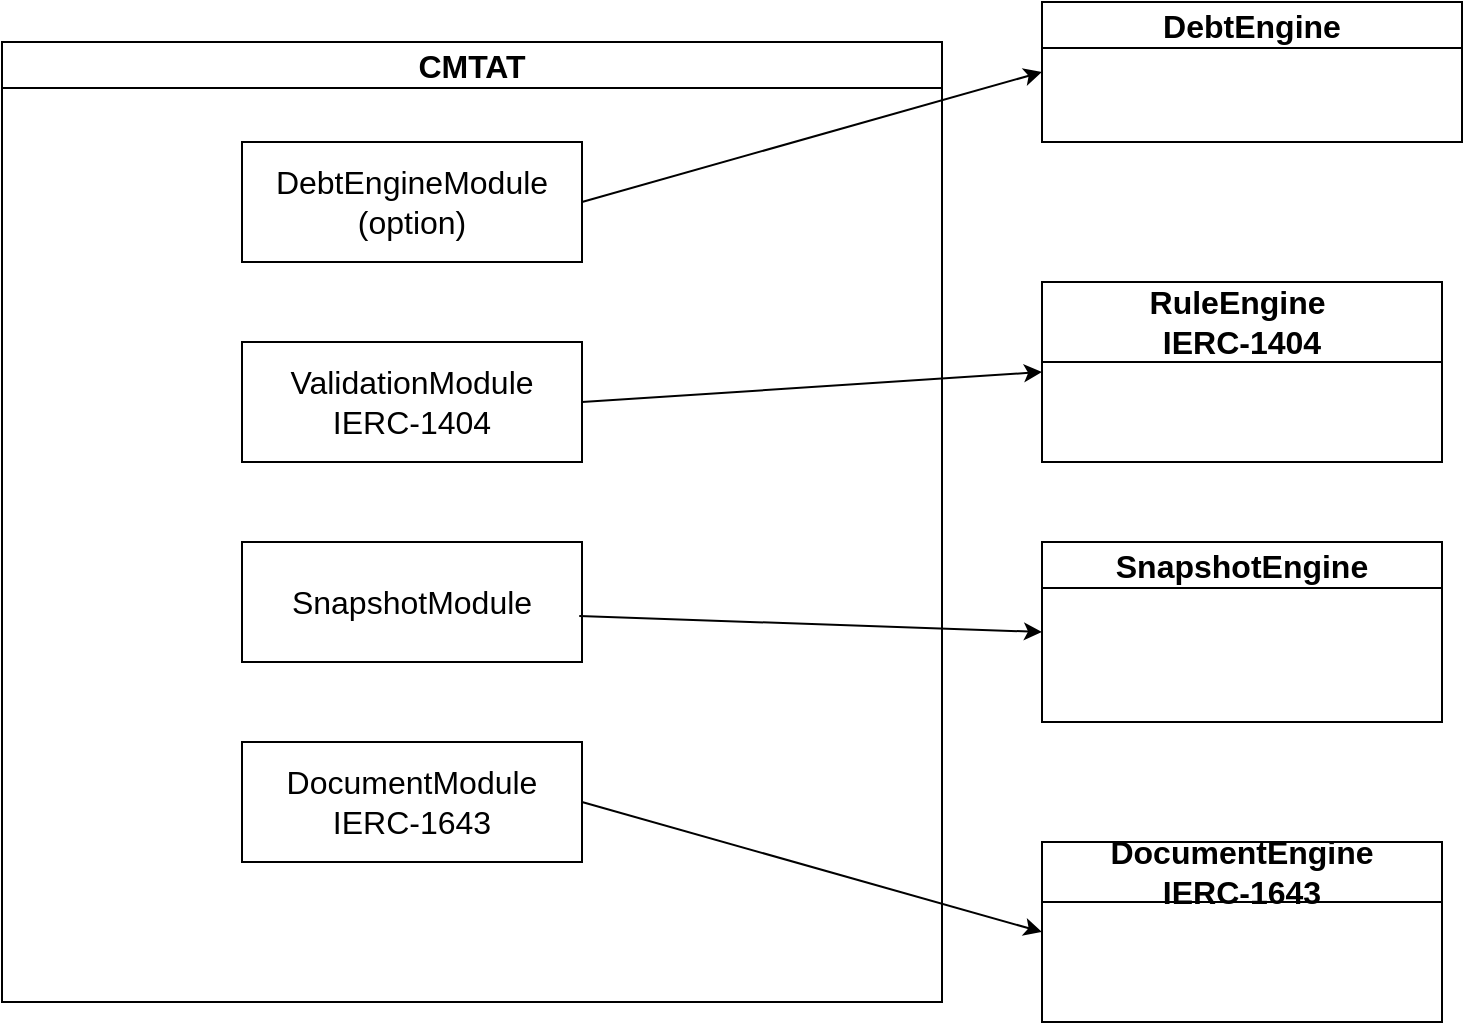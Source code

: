 <mxfile version="20.6.2" type="device" pages="8"><diagram id="nd-FVprZJJfqOiYA-Q1P" name="Engine"><mxGraphModel dx="3272" dy="1361" grid="1" gridSize="10" guides="1" tooltips="1" connect="1" arrows="1" fold="1" page="1" pageScale="1" pageWidth="2336" pageHeight="1654" math="0" shadow="0"><root><mxCell id="0"/><mxCell id="1" parent="0"/><mxCell id="63RptdmiaWKvtzVLZB-b-3" value="CMTAT" style="swimlane;whiteSpace=wrap;html=1;fontSize=16;" parent="1" vertex="1"><mxGeometry x="200" y="130" width="470" height="480" as="geometry"/></mxCell><mxCell id="63RptdmiaWKvtzVLZB-b-7" value="DebtEngineModule&lt;br&gt;(option)" style="rounded=0;whiteSpace=wrap;html=1;fontSize=16;" parent="63RptdmiaWKvtzVLZB-b-3" vertex="1"><mxGeometry x="120" y="50" width="170" height="60" as="geometry"/></mxCell><mxCell id="63RptdmiaWKvtzVLZB-b-8" value="ValidationModule&lt;br style=&quot;font-size: 16px;&quot;&gt;IERC-1404" style="rounded=0;whiteSpace=wrap;html=1;fontSize=16;" parent="63RptdmiaWKvtzVLZB-b-3" vertex="1"><mxGeometry x="120" y="150" width="170" height="60" as="geometry"/></mxCell><mxCell id="63RptdmiaWKvtzVLZB-b-9" value="DocumentModule&lt;br&gt;IERC-1643" style="rounded=0;whiteSpace=wrap;html=1;fontSize=16;" parent="63RptdmiaWKvtzVLZB-b-3" vertex="1"><mxGeometry x="120" y="350" width="170" height="60" as="geometry"/></mxCell><mxCell id="63RptdmiaWKvtzVLZB-b-10" value="SnapshotModule" style="rounded=0;whiteSpace=wrap;html=1;fontSize=16;" parent="63RptdmiaWKvtzVLZB-b-3" vertex="1"><mxGeometry x="120" y="250" width="170" height="60" as="geometry"/></mxCell><mxCell id="63RptdmiaWKvtzVLZB-b-11" value="DebtEngine" style="swimlane;whiteSpace=wrap;html=1;fontSize=16;" parent="1" vertex="1"><mxGeometry x="720" y="110" width="210" height="70" as="geometry"/></mxCell><mxCell id="63RptdmiaWKvtzVLZB-b-13" value="SnapshotEngine" style="swimlane;whiteSpace=wrap;html=1;fontSize=16;" parent="1" vertex="1"><mxGeometry x="720" y="380" width="200" height="90" as="geometry"/></mxCell><mxCell id="63RptdmiaWKvtzVLZB-b-14" value="DocumentEngine&lt;br style=&quot;font-size: 16px;&quot;&gt;IERC-1643" style="swimlane;whiteSpace=wrap;html=1;startSize=30;fontSize=16;" parent="1" vertex="1"><mxGeometry x="720" y="530" width="200" height="90" as="geometry"/></mxCell><mxCell id="63RptdmiaWKvtzVLZB-b-15" value="" style="endArrow=classic;html=1;rounded=0;exitX=1;exitY=0.5;exitDx=0;exitDy=0;entryX=0;entryY=0.5;entryDx=0;entryDy=0;fontSize=16;" parent="1" source="63RptdmiaWKvtzVLZB-b-7" target="63RptdmiaWKvtzVLZB-b-11" edge="1"><mxGeometry width="50" height="50" relative="1" as="geometry"><mxPoint x="670" y="210" as="sourcePoint"/><mxPoint x="720" y="160" as="targetPoint"/></mxGeometry></mxCell><mxCell id="63RptdmiaWKvtzVLZB-b-16" value="" style="endArrow=classic;html=1;rounded=0;exitX=1;exitY=0.5;exitDx=0;exitDy=0;entryX=0;entryY=0.5;entryDx=0;entryDy=0;fontSize=16;" parent="1" source="63RptdmiaWKvtzVLZB-b-8" target="63RptdmiaWKvtzVLZB-b-12" edge="1"><mxGeometry width="50" height="50" relative="1" as="geometry"><mxPoint x="650" y="380" as="sourcePoint"/><mxPoint x="700" y="330" as="targetPoint"/></mxGeometry></mxCell><mxCell id="63RptdmiaWKvtzVLZB-b-17" value="" style="endArrow=classic;html=1;rounded=0;exitX=0.992;exitY=0.617;exitDx=0;exitDy=0;exitPerimeter=0;entryX=0;entryY=0.5;entryDx=0;entryDy=0;fontSize=16;" parent="1" source="63RptdmiaWKvtzVLZB-b-10" target="63RptdmiaWKvtzVLZB-b-13" edge="1"><mxGeometry width="50" height="50" relative="1" as="geometry"><mxPoint x="640" y="490" as="sourcePoint"/><mxPoint x="720" y="470" as="targetPoint"/></mxGeometry></mxCell><mxCell id="63RptdmiaWKvtzVLZB-b-18" value="" style="endArrow=classic;html=1;rounded=0;exitX=1;exitY=0.5;exitDx=0;exitDy=0;entryX=0;entryY=0.5;entryDx=0;entryDy=0;fontSize=16;" parent="1" source="63RptdmiaWKvtzVLZB-b-9" target="63RptdmiaWKvtzVLZB-b-14" edge="1"><mxGeometry width="50" height="50" relative="1" as="geometry"><mxPoint x="630" y="650" as="sourcePoint"/><mxPoint x="680" y="600" as="targetPoint"/></mxGeometry></mxCell><mxCell id="63RptdmiaWKvtzVLZB-b-12" value="RuleEngine&amp;nbsp;&lt;br style=&quot;font-size: 16px;&quot;&gt;IERC-1404" style="swimlane;whiteSpace=wrap;html=1;fontSize=16;startSize=40;" parent="1" vertex="1"><mxGeometry x="720" y="250" width="200" height="90" as="geometry"/></mxCell></root></mxGraphModel></diagram><diagram id="DAAOtlNPQXlgdxxzfJ90" name="RuleEngine"><mxGraphModel dx="3272" dy="3015" grid="1" gridSize="10" guides="1" tooltips="1" connect="1" arrows="1" fold="1" page="1" pageScale="1" pageWidth="2336" pageHeight="1654" math="0" shadow="0"><root><mxCell id="0"/><mxCell id="1" parent="0"/><mxCell id="aByforVNRNncT_feW_bf-2" value="" style="endArrow=classic;html=1;rounded=0;exitX=0.5;exitY=1;exitDx=0;exitDy=0;fontSize=20;" parent="1" source="aByforVNRNncT_feW_bf-1" edge="1"><mxGeometry width="50" height="50" relative="1" as="geometry"><mxPoint x="980" y="385" as="sourcePoint"/><mxPoint x="710" y="420" as="targetPoint"/></mxGeometry></mxCell><mxCell id="aByforVNRNncT_feW_bf-3" value="2. RuleEngine != zero address ?" style="rhombus;whiteSpace=wrap;html=1;fontSize=20;" parent="1" vertex="1"><mxGeometry x="535" y="370" width="350" height="220" as="geometry"/></mxCell><mxCell id="aByforVNRNncT_feW_bf-4" value="&lt;font style=&quot;font-size: 24px;&quot;&gt;RuleEngine&lt;/font&gt;" style="swimlane;whiteSpace=wrap;html=1;fontSize=20;" parent="1" vertex="1"><mxGeometry x="1040" y="-110" width="1350" height="1090" as="geometry"/></mxCell><mxCell id="aByforVNRNncT_feW_bf-31" value="" style="rounded=0;whiteSpace=wrap;html=1;fontSize=20;" parent="aByforVNRNncT_feW_bf-4" vertex="1"><mxGeometry x="320" y="570" width="990" height="480" as="geometry"/></mxCell><mxCell id="aByforVNRNncT_feW_bf-29" value="" style="rounded=0;whiteSpace=wrap;html=1;fontSize=20;" parent="aByforVNRNncT_feW_bf-4" vertex="1"><mxGeometry x="320" y="60" width="990" height="480" as="geometry"/></mxCell><mxCell id="aByforVNRNncT_feW_bf-5" value="3. transferred" style="rounded=0;whiteSpace=wrap;html=1;fontSize=20;" parent="aByforVNRNncT_feW_bf-4" vertex="1"><mxGeometry y="510" width="220" height="150" as="geometry"/></mxCell><mxCell id="aByforVNRNncT_feW_bf-33" value="Operation 1" style="rounded=0;whiteSpace=wrap;html=1;fontSize=20;" parent="aByforVNRNncT_feW_bf-4" vertex="1"><mxGeometry x="1106.26" y="817" width="190" height="60" as="geometry"/></mxCell><mxCell id="aByforVNRNncT_feW_bf-28" value="Operation 0&lt;br style=&quot;font-size: 20px;&quot;&gt;(e.g. Snapshot)" style="rounded=0;whiteSpace=wrap;html=1;fontSize=20;" parent="aByforVNRNncT_feW_bf-4" vertex="1"><mxGeometry x="1106.26" y="680" width="190" height="60" as="geometry"/></mxCell><mxCell id="aByforVNRNncT_feW_bf-55" value="" style="endArrow=none;dashed=1;html=1;dashPattern=1 3;strokeWidth=2;rounded=0;fontSize=20;exitX=0.5;exitY=0;exitDx=0;exitDy=0;entryX=0.5;entryY=1;entryDx=0;entryDy=0;" parent="aByforVNRNncT_feW_bf-4" source="aByforVNRNncT_feW_bf-33" target="aByforVNRNncT_feW_bf-28" edge="1"><mxGeometry width="50" height="50" relative="1" as="geometry"><mxPoint x="1166.26" y="800" as="sourcePoint"/><mxPoint x="1216.26" y="750" as="targetPoint"/></mxGeometry></mxCell><mxCell id="aByforVNRNncT_feW_bf-32" value="&lt;h1 style=&quot;font-size: 20px;&quot;&gt;Part 2: RuleEngineOperation&lt;/h1&gt;" style="text;html=1;strokeColor=none;fillColor=none;spacing=5;spacingTop=-20;whiteSpace=wrap;overflow=hidden;rounded=0;fontSize=20;" parent="aByforVNRNncT_feW_bf-4" vertex="1"><mxGeometry x="390" y="620" width="220" height="120" as="geometry"/></mxCell><mxCell id="aByforVNRNncT_feW_bf-19" value="7.&amp;nbsp; Apply operation on transfer" style="shape=cylinder3;whiteSpace=wrap;html=1;boundedLbl=1;backgroundOutline=1;size=15;fontSize=20;" parent="aByforVNRNncT_feW_bf-4" vertex="1"><mxGeometry x="610" y="700" width="300" height="320" as="geometry"/></mxCell><mxCell id="aByforVNRNncT_feW_bf-18" value="" style="endArrow=classic;html=1;rounded=0;exitX=1;exitY=0.5;exitDx=0;exitDy=0;entryX=0;entryY=0.5;entryDx=0;entryDy=0;entryPerimeter=0;fontSize=20;" parent="aByforVNRNncT_feW_bf-4" source="aByforVNRNncT_feW_bf-5" target="aByforVNRNncT_feW_bf-19" edge="1"><mxGeometry width="50" height="50" relative="1" as="geometry"><mxPoint x="300" y="640" as="sourcePoint"/><mxPoint x="770" y="790" as="targetPoint"/></mxGeometry></mxCell><mxCell id="aByforVNRNncT_feW_bf-21" value="6. _operateOnTransfer" style="edgeLabel;html=1;align=center;verticalAlign=middle;resizable=0;points=[];fontSize=20;" parent="aByforVNRNncT_feW_bf-18" vertex="1" connectable="0"><mxGeometry x="0.039" y="4" relative="1" as="geometry"><mxPoint as="offset"/></mxGeometry></mxCell><mxCell id="aByforVNRNncT_feW_bf-27" value="" style="endArrow=classic;html=1;rounded=0;entryX=0;entryY=0.5;entryDx=0;entryDy=0;fontSize=20;" parent="aByforVNRNncT_feW_bf-4" source="aByforVNRNncT_feW_bf-19" target="aByforVNRNncT_feW_bf-28" edge="1"><mxGeometry width="50" height="50" relative="1" as="geometry"><mxPoint x="1175.3" y="830" as="sourcePoint"/><mxPoint x="1265.3" y="650" as="targetPoint"/></mxGeometry></mxCell><mxCell id="9Tm_Rd2YOWnNhr5Nw4yc-3" value="7a" style="edgeLabel;html=1;align=center;verticalAlign=middle;resizable=0;points=[];fontSize=20;" parent="aByforVNRNncT_feW_bf-27" vertex="1" connectable="0"><mxGeometry x="-0.132" y="5" relative="1" as="geometry"><mxPoint x="1" as="offset"/></mxGeometry></mxCell><mxCell id="aByforVNRNncT_feW_bf-42" value="7b" style="endArrow=classic;html=1;rounded=0;entryX=0;entryY=0.5;entryDx=0;entryDy=0;exitX=1;exitY=0.425;exitDx=0;exitDy=0;exitPerimeter=0;fontSize=20;" parent="aByforVNRNncT_feW_bf-4" source="aByforVNRNncT_feW_bf-19" target="aByforVNRNncT_feW_bf-33" edge="1"><mxGeometry width="50" height="50" relative="1" as="geometry"><mxPoint x="1055.3" y="894.706" as="sourcePoint"/><mxPoint x="1415.3" y="810" as="targetPoint"/></mxGeometry></mxCell><mxCell id="aByforVNRNncT_feW_bf-16" value="5. check rule (whitelist, sanctionList)" style="shape=cylinder3;whiteSpace=wrap;html=1;boundedLbl=1;backgroundOutline=1;size=15;fontSize=20;" parent="aByforVNRNncT_feW_bf-4" vertex="1"><mxGeometry x="580" y="150" width="300" height="320" as="geometry"/></mxCell><mxCell id="aByforVNRNncT_feW_bf-17" value="" style="endArrow=classic;html=1;rounded=0;exitX=1;exitY=0.5;exitDx=0;exitDy=0;entryX=0;entryY=0.5;entryDx=0;entryDy=0;entryPerimeter=0;fontSize=20;" parent="aByforVNRNncT_feW_bf-4" source="aByforVNRNncT_feW_bf-5" target="aByforVNRNncT_feW_bf-16" edge="1"><mxGeometry width="50" height="50" relative="1" as="geometry"><mxPoint x="510" y="640" as="sourcePoint"/><mxPoint x="790" y="320" as="targetPoint"/></mxGeometry></mxCell><mxCell id="aByforVNRNncT_feW_bf-20" value="4. _validateTransfer" style="edgeLabel;html=1;align=center;verticalAlign=middle;resizable=0;points=[];fontSize=20;" parent="aByforVNRNncT_feW_bf-17" vertex="1" connectable="0"><mxGeometry x="0.195" relative="1" as="geometry"><mxPoint as="offset"/></mxGeometry></mxCell><mxCell id="aByforVNRNncT_feW_bf-24" value="Rule 0" style="rounded=0;whiteSpace=wrap;html=1;fontSize=20;" parent="aByforVNRNncT_feW_bf-4" vertex="1"><mxGeometry x="1106.24" y="140" width="120" height="60" as="geometry"/></mxCell><mxCell id="aByforVNRNncT_feW_bf-25" value="Rule 1" style="rounded=0;whiteSpace=wrap;html=1;fontSize=20;" parent="aByforVNRNncT_feW_bf-4" vertex="1"><mxGeometry x="1106.24" y="275" width="120" height="60" as="geometry"/></mxCell><mxCell id="aByforVNRNncT_feW_bf-37" value="" style="endArrow=none;dashed=1;html=1;dashPattern=1 3;strokeWidth=2;rounded=0;fontSize=20;entryX=0.5;entryY=1;entryDx=0;entryDy=0;" parent="aByforVNRNncT_feW_bf-4" source="aByforVNRNncT_feW_bf-25" target="aByforVNRNncT_feW_bf-24" edge="1"><mxGeometry width="50" height="50" relative="1" as="geometry"><mxPoint x="1156.24" y="250" as="sourcePoint"/><mxPoint x="1206.24" y="200" as="targetPoint"/></mxGeometry></mxCell><mxCell id="aByforVNRNncT_feW_bf-38" value="Rule n" style="rounded=0;whiteSpace=wrap;html=1;fontSize=20;" parent="aByforVNRNncT_feW_bf-4" vertex="1"><mxGeometry x="1106.24" y="420" width="120" height="60" as="geometry"/></mxCell><mxCell id="aByforVNRNncT_feW_bf-41" value="" style="endArrow=none;dashed=1;html=1;dashPattern=1 3;strokeWidth=2;rounded=0;fontSize=20;exitX=0.5;exitY=0;exitDx=0;exitDy=0;" parent="aByforVNRNncT_feW_bf-4" source="aByforVNRNncT_feW_bf-38" target="aByforVNRNncT_feW_bf-25" edge="1"><mxGeometry width="50" height="50" relative="1" as="geometry"><mxPoint x="1176.24" y="285" as="sourcePoint"/><mxPoint x="1176.24" y="210" as="targetPoint"/></mxGeometry></mxCell><mxCell id="aByforVNRNncT_feW_bf-23" value="5a" style="endArrow=classic;html=1;rounded=0;exitX=1;exitY=0.5;exitDx=0;exitDy=0;exitPerimeter=0;entryX=0;entryY=0.5;entryDx=0;entryDy=0;fontSize=20;" parent="aByforVNRNncT_feW_bf-4" source="aByforVNRNncT_feW_bf-16" target="aByforVNRNncT_feW_bf-24" edge="1"><mxGeometry width="50" height="50" relative="1" as="geometry"><mxPoint x="1035.3" y="750" as="sourcePoint"/><mxPoint x="1325.3" y="330" as="targetPoint"/></mxGeometry></mxCell><mxCell id="aByforVNRNncT_feW_bf-26" value="5b" style="endArrow=classic;html=1;rounded=0;entryX=0;entryY=0.5;entryDx=0;entryDy=0;fontSize=20;exitX=1;exitY=0.5;exitDx=0;exitDy=0;exitPerimeter=0;" parent="aByforVNRNncT_feW_bf-4" source="aByforVNRNncT_feW_bf-16" target="aByforVNRNncT_feW_bf-25" edge="1"><mxGeometry width="50" height="50" relative="1" as="geometry"><mxPoint x="1035.3" y="310" as="sourcePoint"/><mxPoint x="1215.3" y="310" as="targetPoint"/></mxGeometry></mxCell><mxCell id="aByforVNRNncT_feW_bf-39" value="" style="endArrow=classic;html=1;rounded=0;entryX=0;entryY=0.5;entryDx=0;entryDy=0;exitX=1;exitY=0.5;exitDx=0;exitDy=0;exitPerimeter=0;fontSize=20;" parent="aByforVNRNncT_feW_bf-4" source="aByforVNRNncT_feW_bf-16" target="aByforVNRNncT_feW_bf-38" edge="1"><mxGeometry width="50" height="50" relative="1" as="geometry"><mxPoint x="955.3" y="320" as="sourcePoint"/><mxPoint x="1405.3" y="325" as="targetPoint"/></mxGeometry></mxCell><mxCell id="9Tm_Rd2YOWnNhr5Nw4yc-2" value="&lt;font style=&quot;font-size: 20px;&quot;&gt;5n&lt;/font&gt;" style="edgeLabel;html=1;align=center;verticalAlign=middle;resizable=0;points=[];fontSize=20;" parent="aByforVNRNncT_feW_bf-39" vertex="1" connectable="0"><mxGeometry x="0.104" y="7" relative="1" as="geometry"><mxPoint as="offset"/></mxGeometry></mxCell><mxCell id="cGJhGDvDlfNPj_1NzasX-1" value="read and write" style="text;html=1;strokeColor=none;fillColor=none;align=center;verticalAlign=middle;whiteSpace=wrap;rounded=0;fontSize=20;" parent="aByforVNRNncT_feW_bf-4" vertex="1"><mxGeometry x="60" y="832" width="180" height="30" as="geometry"/></mxCell><mxCell id="cGJhGDvDlfNPj_1NzasX-2" value="read-only" style="text;html=1;strokeColor=none;fillColor=none;align=center;verticalAlign=middle;whiteSpace=wrap;rounded=0;fontSize=20;" parent="aByforVNRNncT_feW_bf-4" vertex="1"><mxGeometry x="40" y="285" width="180" height="30" as="geometry"/></mxCell><mxCell id="aByforVNRNncT_feW_bf-6" value="" style="endArrow=classic;html=1;rounded=0;exitX=1;exitY=0.5;exitDx=0;exitDy=0;fontSize=20;" parent="1" source="aByforVNRNncT_feW_bf-3" target="aByforVNRNncT_feW_bf-5" edge="1"><mxGeometry width="50" height="50" relative="1" as="geometry"><mxPoint x="670" y="530" as="sourcePoint"/><mxPoint x="1030" y="480" as="targetPoint"/></mxGeometry></mxCell><mxCell id="aByforVNRNncT_feW_bf-7" value="true" style="edgeLabel;html=1;align=center;verticalAlign=middle;resizable=0;points=[];fontSize=20;" parent="aByforVNRNncT_feW_bf-6" vertex="1" connectable="0"><mxGeometry x="-0.81" y="1" relative="1" as="geometry"><mxPoint as="offset"/></mxGeometry></mxCell><mxCell id="aByforVNRNncT_feW_bf-12" value="" style="ellipse;html=1;shape=startState;fillColor=#000000;strokeColor=#ff0000;fontSize=20;" parent="1" vertex="1"><mxGeometry x="695" y="55" width="30" height="30" as="geometry"/></mxCell><mxCell id="aByforVNRNncT_feW_bf-13" value="" style="edgeStyle=orthogonalEdgeStyle;html=1;verticalAlign=bottom;endArrow=open;endSize=8;strokeColor=#ff0000;rounded=0;fontSize=20;" parent="1" source="aByforVNRNncT_feW_bf-12" edge="1"><mxGeometry relative="1" as="geometry"><mxPoint x="710" y="145.0" as="targetPoint"/></mxGeometry></mxCell><mxCell id="aByforVNRNncT_feW_bf-15" value="8.{false, true}" style="endArrow=classic;html=1;rounded=0;fontSize=20;entryX=1;entryY=0.5;entryDx=0;entryDy=0;" parent="1" target="aByforVNRNncT_feW_bf-8" edge="1"><mxGeometry x="-0.188" y="20" width="50" height="50" relative="1" as="geometry"><mxPoint x="1040" y="747" as="sourcePoint"/><mxPoint x="600" y="610" as="targetPoint"/><mxPoint as="offset"/></mxGeometry></mxCell><mxCell id="aByforVNRNncT_feW_bf-30" value="&lt;h1 style=&quot;font-size: 20px;&quot;&gt;Part 1: RuleEngineValidation&lt;/h1&gt;" style="text;html=1;strokeColor=none;fillColor=none;spacing=5;spacingTop=-20;whiteSpace=wrap;overflow=hidden;rounded=0;fontSize=20;" parent="1" vertex="1"><mxGeometry x="1505.3" y="-15" width="240" height="85" as="geometry"/></mxCell><mxCell id="aByforVNRNncT_feW_bf-34" value="Operation n" style="rounded=0;whiteSpace=wrap;html=1;fontSize=20;" parent="1" vertex="1"><mxGeometry x="2146.26" y="830" width="190" height="60" as="geometry"/></mxCell><mxCell id="aByforVNRNncT_feW_bf-43" value="7n" style="endArrow=classic;html=1;rounded=0;entryX=0;entryY=0.5;entryDx=0;entryDy=0;exitX=1.003;exitY=0.456;exitDx=0;exitDy=0;exitPerimeter=0;fontSize=20;" parent="1" source="aByforVNRNncT_feW_bf-19" target="aByforVNRNncT_feW_bf-34" edge="1"><mxGeometry width="50" height="50" relative="1" as="geometry"><mxPoint x="2105.3" y="794.706" as="sourcePoint"/><mxPoint x="2455.3" y="840" as="targetPoint"/></mxGeometry></mxCell><mxCell id="aByforVNRNncT_feW_bf-46" value="false" style="endArrow=classic;html=1;rounded=0;fontSize=20;entryX=0.5;entryY=0;entryDx=0;entryDy=0;" parent="1" target="aByforVNRNncT_feW_bf-8" edge="1"><mxGeometry width="50" height="50" relative="1" as="geometry"><mxPoint x="710" y="590" as="sourcePoint"/><mxPoint x="570" y="680" as="targetPoint"/></mxGeometry></mxCell><mxCell id="aByforVNRNncT_feW_bf-54" value="&lt;font style=&quot;font-size: 24px;&quot;&gt;CMTAT&lt;/font&gt;" style="swimlane;whiteSpace=wrap;html=1;fontSize=20;startSize=23;" parent="1" vertex="1"><mxGeometry x="440" y="-110" width="570" height="1090" as="geometry"/></mxCell><mxCell id="aByforVNRNncT_feW_bf-8" value="9. Rest of the code" style="rounded=0;whiteSpace=wrap;html=1;fontSize=20;" parent="aByforVNRNncT_feW_bf-54" vertex="1"><mxGeometry x="160" y="827" width="220" height="60" as="geometry"/></mxCell><mxCell id="aByforVNRNncT_feW_bf-9" value="" style="ellipse;html=1;shape=endState;fillColor=#000000;strokeColor=#ff0000;fontSize=20;" parent="aByforVNRNncT_feW_bf-54" vertex="1"><mxGeometry x="255" y="1000" width="30" height="30" as="geometry"/></mxCell><mxCell id="_PevRPY3XCbQIix2pvXP-3" value="" style="endArrow=classic;html=1;rounded=0;exitX=0.5;exitY=1;exitDx=0;exitDy=0;fontSize=20;" parent="aByforVNRNncT_feW_bf-54" source="aByforVNRNncT_feW_bf-8" target="aByforVNRNncT_feW_bf-9" edge="1"><mxGeometry width="50" height="50" relative="1" as="geometry"><mxPoint x="330" y="967" as="sourcePoint"/><mxPoint x="380" y="917" as="targetPoint"/></mxGeometry></mxCell><mxCell id="9Tm_Rd2YOWnNhr5Nw4yc-4" value="10. End of Execution" style="text;html=1;strokeColor=none;fillColor=none;align=center;verticalAlign=middle;whiteSpace=wrap;rounded=0;fontSize=20;" parent="aByforVNRNncT_feW_bf-54" vertex="1"><mxGeometry x="70" y="960" width="180" height="30" as="geometry"/></mxCell><mxCell id="aByforVNRNncT_feW_bf-11" value="1. Transfer operations" style="text;html=1;strokeColor=none;fillColor=none;align=center;verticalAlign=middle;whiteSpace=wrap;rounded=0;fontSize=20;" parent="aByforVNRNncT_feW_bf-54" vertex="1"><mxGeometry x="50" y="280" width="160" height="30" as="geometry"/></mxCell><mxCell id="aByforVNRNncT_feW_bf-1" value="transfer, mint or burn call" style="rounded=0;whiteSpace=wrap;html=1;fontSize=20;" parent="aByforVNRNncT_feW_bf-54" vertex="1"><mxGeometry x="205" y="255" width="130" height="70" as="geometry"/></mxCell><mxCell id="aByforVNRNncT_feW_bf-56" value="" style="endArrow=none;dashed=1;html=1;dashPattern=1 3;strokeWidth=2;rounded=0;fontSize=20;exitX=0.5;exitY=0;exitDx=0;exitDy=0;entryX=0.5;entryY=1;entryDx=0;entryDy=0;" parent="1" source="aByforVNRNncT_feW_bf-34" target="aByforVNRNncT_feW_bf-33" edge="1"><mxGeometry width="50" height="50" relative="1" as="geometry"><mxPoint x="2256.26" y="820" as="sourcePoint"/><mxPoint x="2306.26" y="770" as="targetPoint"/></mxGeometry></mxCell></root></mxGraphModel></diagram><diagram name="RuleEngine-Base" id="8R35G-OANRfXPMNcH6nC"><mxGraphModel dx="3272" dy="3015" grid="1" gridSize="10" guides="1" tooltips="1" connect="1" arrows="1" fold="1" page="1" pageScale="1" pageWidth="2336" pageHeight="1654" math="0" shadow="0"><root><mxCell id="sMDZCkFkhvLKfwV1eN-K-0"/><mxCell id="sMDZCkFkhvLKfwV1eN-K-1" parent="sMDZCkFkhvLKfwV1eN-K-0"/><mxCell id="sMDZCkFkhvLKfwV1eN-K-2" value="" style="endArrow=classic;html=1;rounded=0;exitX=0.5;exitY=1;exitDx=0;exitDy=0;fontSize=20;" edge="1" parent="sMDZCkFkhvLKfwV1eN-K-1" source="sMDZCkFkhvLKfwV1eN-K-47"><mxGeometry width="50" height="50" relative="1" as="geometry"><mxPoint x="980" y="385" as="sourcePoint"/><mxPoint x="710" y="420" as="targetPoint"/></mxGeometry></mxCell><mxCell id="sMDZCkFkhvLKfwV1eN-K-3" value="2. RuleEngine != zero address ?" style="rhombus;whiteSpace=wrap;html=1;fontSize=20;" vertex="1" parent="sMDZCkFkhvLKfwV1eN-K-1"><mxGeometry x="535" y="370" width="350" height="220" as="geometry"/></mxCell><mxCell id="sMDZCkFkhvLKfwV1eN-K-4" value="&lt;font style=&quot;font-size: 24px;&quot;&gt;RuleEngine&lt;/font&gt;" style="swimlane;whiteSpace=wrap;html=1;fontSize=20;" vertex="1" parent="sMDZCkFkhvLKfwV1eN-K-1"><mxGeometry x="1130" y="-110" width="330" height="1100" as="geometry"/></mxCell><mxCell id="sMDZCkFkhvLKfwV1eN-K-7" value="3. transferred" style="rounded=0;whiteSpace=wrap;html=1;fontSize=20;" vertex="1" parent="sMDZCkFkhvLKfwV1eN-K-4"><mxGeometry x="70" y="520" width="178" height="140" as="geometry"/></mxCell><mxCell id="sMDZCkFkhvLKfwV1eN-K-32" value="" style="endArrow=classic;html=1;rounded=0;exitX=1;exitY=0.5;exitDx=0;exitDy=0;fontSize=20;" edge="1" parent="sMDZCkFkhvLKfwV1eN-K-1" source="sMDZCkFkhvLKfwV1eN-K-3" target="sMDZCkFkhvLKfwV1eN-K-7"><mxGeometry width="50" height="50" relative="1" as="geometry"><mxPoint x="670" y="530" as="sourcePoint"/><mxPoint x="1030" y="480" as="targetPoint"/></mxGeometry></mxCell><mxCell id="sMDZCkFkhvLKfwV1eN-K-33" value="true" style="edgeLabel;html=1;align=center;verticalAlign=middle;resizable=0;points=[];fontSize=20;" vertex="1" connectable="0" parent="sMDZCkFkhvLKfwV1eN-K-32"><mxGeometry x="-0.81" y="1" relative="1" as="geometry"><mxPoint as="offset"/></mxGeometry></mxCell><mxCell id="sMDZCkFkhvLKfwV1eN-K-34" value="" style="ellipse;html=1;shape=startState;fillColor=#000000;strokeColor=#ff0000;fontSize=20;" vertex="1" parent="sMDZCkFkhvLKfwV1eN-K-1"><mxGeometry x="695" y="55" width="30" height="30" as="geometry"/></mxCell><mxCell id="sMDZCkFkhvLKfwV1eN-K-35" value="" style="edgeStyle=orthogonalEdgeStyle;html=1;verticalAlign=bottom;endArrow=open;endSize=8;strokeColor=#ff0000;rounded=0;fontSize=20;" edge="1" parent="sMDZCkFkhvLKfwV1eN-K-1" source="sMDZCkFkhvLKfwV1eN-K-34"><mxGeometry relative="1" as="geometry"><mxPoint x="710" y="145.0" as="targetPoint"/></mxGeometry></mxCell><mxCell id="sMDZCkFkhvLKfwV1eN-K-36" value="8.{false, true}" style="endArrow=classic;html=1;rounded=0;fontSize=20;entryX=1;entryY=0.5;entryDx=0;entryDy=0;" edge="1" parent="sMDZCkFkhvLKfwV1eN-K-1" target="sMDZCkFkhvLKfwV1eN-K-42"><mxGeometry x="-0.188" y="20" width="50" height="50" relative="1" as="geometry"><mxPoint x="1130" y="747" as="sourcePoint"/><mxPoint x="600" y="610" as="targetPoint"/><mxPoint as="offset"/></mxGeometry></mxCell><mxCell id="sMDZCkFkhvLKfwV1eN-K-40" value="false" style="endArrow=classic;html=1;rounded=0;fontSize=20;entryX=0.5;entryY=0;entryDx=0;entryDy=0;" edge="1" parent="sMDZCkFkhvLKfwV1eN-K-1" target="sMDZCkFkhvLKfwV1eN-K-42"><mxGeometry width="50" height="50" relative="1" as="geometry"><mxPoint x="710" y="590" as="sourcePoint"/><mxPoint x="570" y="680" as="targetPoint"/></mxGeometry></mxCell><mxCell id="sMDZCkFkhvLKfwV1eN-K-41" value="&lt;font style=&quot;font-size: 24px;&quot;&gt;CMTAT&lt;/font&gt;" style="swimlane;whiteSpace=wrap;html=1;fontSize=20;startSize=23;" vertex="1" parent="sMDZCkFkhvLKfwV1eN-K-1"><mxGeometry x="440" y="-110" width="570" height="1090" as="geometry"/></mxCell><mxCell id="sMDZCkFkhvLKfwV1eN-K-42" value="9. Rest of the code" style="rounded=0;whiteSpace=wrap;html=1;fontSize=20;" vertex="1" parent="sMDZCkFkhvLKfwV1eN-K-41"><mxGeometry x="160" y="827" width="220" height="60" as="geometry"/></mxCell><mxCell id="sMDZCkFkhvLKfwV1eN-K-43" value="" style="ellipse;html=1;shape=endState;fillColor=#000000;strokeColor=#ff0000;fontSize=20;" vertex="1" parent="sMDZCkFkhvLKfwV1eN-K-41"><mxGeometry x="255" y="1000" width="30" height="30" as="geometry"/></mxCell><mxCell id="sMDZCkFkhvLKfwV1eN-K-44" value="" style="endArrow=classic;html=1;rounded=0;exitX=0.5;exitY=1;exitDx=0;exitDy=0;fontSize=20;" edge="1" parent="sMDZCkFkhvLKfwV1eN-K-41" source="sMDZCkFkhvLKfwV1eN-K-42" target="sMDZCkFkhvLKfwV1eN-K-43"><mxGeometry width="50" height="50" relative="1" as="geometry"><mxPoint x="330" y="967" as="sourcePoint"/><mxPoint x="380" y="917" as="targetPoint"/></mxGeometry></mxCell><mxCell id="sMDZCkFkhvLKfwV1eN-K-45" value="10. End of Execution" style="text;html=1;strokeColor=none;fillColor=none;align=center;verticalAlign=middle;whiteSpace=wrap;rounded=0;fontSize=20;" vertex="1" parent="sMDZCkFkhvLKfwV1eN-K-41"><mxGeometry x="70" y="960" width="180" height="30" as="geometry"/></mxCell><mxCell id="sMDZCkFkhvLKfwV1eN-K-46" value="1. Transfer operations" style="text;html=1;strokeColor=none;fillColor=none;align=center;verticalAlign=middle;whiteSpace=wrap;rounded=0;fontSize=20;" vertex="1" parent="sMDZCkFkhvLKfwV1eN-K-41"><mxGeometry x="50" y="280" width="160" height="30" as="geometry"/></mxCell><mxCell id="sMDZCkFkhvLKfwV1eN-K-47" value="transfer, mint or burn call" style="rounded=0;whiteSpace=wrap;html=1;fontSize=20;" vertex="1" parent="sMDZCkFkhvLKfwV1eN-K-41"><mxGeometry x="205" y="255" width="130" height="70" as="geometry"/></mxCell></root></mxGraphModel></diagram><diagram name="RuleEngine-Minimal" id="55FaXvzG7y5vjeLXFkxP"><mxGraphModel dx="3272" dy="3015" grid="1" gridSize="10" guides="1" tooltips="1" connect="1" arrows="1" fold="1" page="1" pageScale="1" pageWidth="2336" pageHeight="1654" math="0" shadow="0"><root><mxCell id="hqqMa0oJDMioIiToHekZ-0"/><mxCell id="hqqMa0oJDMioIiToHekZ-1" parent="hqqMa0oJDMioIiToHekZ-0"/><mxCell id="hqqMa0oJDMioIiToHekZ-2" value="" style="endArrow=classic;html=1;rounded=0;exitX=0.5;exitY=1;exitDx=0;exitDy=0;fontSize=20;" parent="hqqMa0oJDMioIiToHekZ-1" source="hqqMa0oJDMioIiToHekZ-47" edge="1"><mxGeometry width="50" height="50" relative="1" as="geometry"><mxPoint x="980" y="385" as="sourcePoint"/><mxPoint x="710" y="420" as="targetPoint"/></mxGeometry></mxCell><mxCell id="hqqMa0oJDMioIiToHekZ-3" value="2. RuleEngine != zero address ?" style="rhombus;whiteSpace=wrap;html=1;fontSize=20;" parent="hqqMa0oJDMioIiToHekZ-1" vertex="1"><mxGeometry x="535" y="370" width="350" height="220" as="geometry"/></mxCell><mxCell id="hqqMa0oJDMioIiToHekZ-4" value="&lt;font style=&quot;font-size: 24px;&quot;&gt;RuleEngine&lt;/font&gt;" style="swimlane;whiteSpace=wrap;html=1;fontSize=20;" parent="hqqMa0oJDMioIiToHekZ-1" vertex="1"><mxGeometry x="1040" y="-110" width="410" height="1090" as="geometry"/></mxCell><mxCell id="hqqMa0oJDMioIiToHekZ-7" value="3. operateOnTransfer" style="rounded=0;whiteSpace=wrap;html=1;fontSize=20;" parent="hqqMa0oJDMioIiToHekZ-4" vertex="1"><mxGeometry x="90" y="515" width="220" height="150" as="geometry"/></mxCell><mxCell id="hqqMa0oJDMioIiToHekZ-23" value="" style="endArrow=none;dashed=1;html=1;dashPattern=1 3;strokeWidth=2;rounded=0;fontSize=20;entryX=0.5;entryY=1;entryDx=0;entryDy=0;" parent="hqqMa0oJDMioIiToHekZ-4" edge="1"><mxGeometry width="50" height="50" relative="1" as="geometry"><mxPoint x="1166.24" y="270" as="sourcePoint"/><mxPoint x="1166.24" y="200" as="targetPoint"/></mxGeometry></mxCell><mxCell id="hqqMa0oJDMioIiToHekZ-25" value="" style="endArrow=none;dashed=1;html=1;dashPattern=1 3;strokeWidth=2;rounded=0;fontSize=20;exitX=0.5;exitY=0;exitDx=0;exitDy=0;" parent="hqqMa0oJDMioIiToHekZ-4" edge="1"><mxGeometry width="50" height="50" relative="1" as="geometry"><mxPoint x="1166.24" y="420" as="sourcePoint"/><mxPoint x="1166.24" y="330" as="targetPoint"/></mxGeometry></mxCell><mxCell id="hqqMa0oJDMioIiToHekZ-32" value="" style="endArrow=classic;html=1;rounded=0;exitX=1;exitY=0.5;exitDx=0;exitDy=0;fontSize=20;" parent="hqqMa0oJDMioIiToHekZ-1" source="hqqMa0oJDMioIiToHekZ-3" target="hqqMa0oJDMioIiToHekZ-7" edge="1"><mxGeometry width="50" height="50" relative="1" as="geometry"><mxPoint x="670" y="530" as="sourcePoint"/><mxPoint x="1030" y="480" as="targetPoint"/></mxGeometry></mxCell><mxCell id="hqqMa0oJDMioIiToHekZ-33" value="true" style="edgeLabel;html=1;align=center;verticalAlign=middle;resizable=0;points=[];fontSize=20;" parent="hqqMa0oJDMioIiToHekZ-32" vertex="1" connectable="0"><mxGeometry x="-0.81" y="1" relative="1" as="geometry"><mxPoint as="offset"/></mxGeometry></mxCell><mxCell id="hqqMa0oJDMioIiToHekZ-34" value="" style="ellipse;html=1;shape=startState;fillColor=#000000;strokeColor=#ff0000;fontSize=20;" parent="hqqMa0oJDMioIiToHekZ-1" vertex="1"><mxGeometry x="695" y="55" width="30" height="30" as="geometry"/></mxCell><mxCell id="hqqMa0oJDMioIiToHekZ-35" value="" style="edgeStyle=orthogonalEdgeStyle;html=1;verticalAlign=bottom;endArrow=open;endSize=8;strokeColor=#ff0000;rounded=0;fontSize=20;" parent="hqqMa0oJDMioIiToHekZ-1" source="hqqMa0oJDMioIiToHekZ-34" edge="1"><mxGeometry relative="1" as="geometry"><mxPoint x="710" y="145.0" as="targetPoint"/></mxGeometry></mxCell><mxCell id="hqqMa0oJDMioIiToHekZ-36" value="8.{false, true}" style="endArrow=classic;html=1;rounded=0;fontSize=20;entryX=1;entryY=0.5;entryDx=0;entryDy=0;exitX=0;exitY=1;exitDx=0;exitDy=0;" parent="hqqMa0oJDMioIiToHekZ-1" source="hqqMa0oJDMioIiToHekZ-7" target="hqqMa0oJDMioIiToHekZ-42" edge="1"><mxGeometry x="-0.188" y="20" width="50" height="50" relative="1" as="geometry"><mxPoint x="1040" y="747" as="sourcePoint"/><mxPoint x="600" y="610" as="targetPoint"/><mxPoint as="offset"/></mxGeometry></mxCell><mxCell id="hqqMa0oJDMioIiToHekZ-40" value="false" style="endArrow=classic;html=1;rounded=0;fontSize=20;entryX=0.5;entryY=0;entryDx=0;entryDy=0;" parent="hqqMa0oJDMioIiToHekZ-1" target="hqqMa0oJDMioIiToHekZ-42" edge="1"><mxGeometry width="50" height="50" relative="1" as="geometry"><mxPoint x="710" y="590" as="sourcePoint"/><mxPoint x="570" y="680" as="targetPoint"/></mxGeometry></mxCell><mxCell id="hqqMa0oJDMioIiToHekZ-41" value="&lt;font style=&quot;font-size: 24px;&quot;&gt;CMTAT&lt;/font&gt;" style="swimlane;whiteSpace=wrap;html=1;fontSize=20;startSize=23;" parent="hqqMa0oJDMioIiToHekZ-1" vertex="1"><mxGeometry x="440" y="-110" width="570" height="1090" as="geometry"/></mxCell><mxCell id="hqqMa0oJDMioIiToHekZ-42" value="9. Rest of the code" style="rounded=0;whiteSpace=wrap;html=1;fontSize=20;" parent="hqqMa0oJDMioIiToHekZ-41" vertex="1"><mxGeometry x="160" y="827" width="220" height="60" as="geometry"/></mxCell><mxCell id="hqqMa0oJDMioIiToHekZ-43" value="" style="ellipse;html=1;shape=endState;fillColor=#000000;strokeColor=#ff0000;fontSize=20;" parent="hqqMa0oJDMioIiToHekZ-41" vertex="1"><mxGeometry x="255" y="1000" width="30" height="30" as="geometry"/></mxCell><mxCell id="hqqMa0oJDMioIiToHekZ-44" value="" style="endArrow=classic;html=1;rounded=0;exitX=0.5;exitY=1;exitDx=0;exitDy=0;fontSize=20;" parent="hqqMa0oJDMioIiToHekZ-41" source="hqqMa0oJDMioIiToHekZ-42" target="hqqMa0oJDMioIiToHekZ-43" edge="1"><mxGeometry width="50" height="50" relative="1" as="geometry"><mxPoint x="330" y="967" as="sourcePoint"/><mxPoint x="380" y="917" as="targetPoint"/></mxGeometry></mxCell><mxCell id="hqqMa0oJDMioIiToHekZ-45" value="10. End of Execution" style="text;html=1;strokeColor=none;fillColor=none;align=center;verticalAlign=middle;whiteSpace=wrap;rounded=0;fontSize=20;" parent="hqqMa0oJDMioIiToHekZ-41" vertex="1"><mxGeometry x="70" y="960" width="180" height="30" as="geometry"/></mxCell><mxCell id="hqqMa0oJDMioIiToHekZ-46" value="1. Transfer operations" style="text;html=1;strokeColor=none;fillColor=none;align=center;verticalAlign=middle;whiteSpace=wrap;rounded=0;fontSize=20;" parent="hqqMa0oJDMioIiToHekZ-41" vertex="1"><mxGeometry x="50" y="280" width="160" height="30" as="geometry"/></mxCell><mxCell id="hqqMa0oJDMioIiToHekZ-47" value="transfer, mint or burn call" style="rounded=0;whiteSpace=wrap;html=1;fontSize=20;" parent="hqqMa0oJDMioIiToHekZ-41" vertex="1"><mxGeometry x="205" y="255" width="130" height="70" as="geometry"/></mxCell></root></mxGraphModel></diagram><diagram name="RuleEngine-Read" id="cY5QeSEhfJyE8ReVCSGd"><mxGraphModel dx="3272" dy="3015" grid="1" gridSize="10" guides="1" tooltips="1" connect="1" arrows="1" fold="1" page="1" pageScale="1" pageWidth="2336" pageHeight="1654" math="0" shadow="0"><root><mxCell id="GHVU9Fke8EpNq-qMTniB-0"/><mxCell id="GHVU9Fke8EpNq-qMTniB-1" parent="GHVU9Fke8EpNq-qMTniB-0"/><mxCell id="GHVU9Fke8EpNq-qMTniB-2" value="" style="endArrow=classic;html=1;rounded=0;exitX=0.5;exitY=1;exitDx=0;exitDy=0;fontSize=20;" parent="GHVU9Fke8EpNq-qMTniB-1" source="GHVU9Fke8EpNq-qMTniB-20" edge="1"><mxGeometry width="50" height="50" relative="1" as="geometry"><mxPoint x="980" y="385" as="sourcePoint"/><mxPoint x="710" y="420" as="targetPoint"/></mxGeometry></mxCell><mxCell id="GHVU9Fke8EpNq-qMTniB-3" value="2. RuleEngine != zero address ?" style="rhombus;whiteSpace=wrap;html=1;fontSize=20;" parent="GHVU9Fke8EpNq-qMTniB-1" vertex="1"><mxGeometry x="535" y="370" width="350" height="220" as="geometry"/></mxCell><mxCell id="GHVU9Fke8EpNq-qMTniB-4" value="&lt;font style=&quot;font-size: 24px;&quot;&gt;RuleEngine&lt;/font&gt;" style="swimlane;whiteSpace=wrap;html=1;fontSize=20;" parent="GHVU9Fke8EpNq-qMTniB-1" vertex="1"><mxGeometry x="1220" y="-373" width="410" height="1090" as="geometry"/></mxCell><mxCell id="GHVU9Fke8EpNq-qMTniB-5" value="3. operateOnTransfer" style="rounded=0;whiteSpace=wrap;html=1;fontSize=20;" parent="GHVU9Fke8EpNq-qMTniB-4" vertex="1"><mxGeometry x="90" y="515" width="220" height="150" as="geometry"/></mxCell><mxCell id="GHVU9Fke8EpNq-qMTniB-6" value="" style="endArrow=none;dashed=1;html=1;dashPattern=1 3;strokeWidth=2;rounded=0;fontSize=20;entryX=0.5;entryY=1;entryDx=0;entryDy=0;" parent="GHVU9Fke8EpNq-qMTniB-4" edge="1"><mxGeometry width="50" height="50" relative="1" as="geometry"><mxPoint x="1166.24" y="270" as="sourcePoint"/><mxPoint x="1166.24" y="200" as="targetPoint"/></mxGeometry></mxCell><mxCell id="GHVU9Fke8EpNq-qMTniB-7" value="" style="endArrow=none;dashed=1;html=1;dashPattern=1 3;strokeWidth=2;rounded=0;fontSize=20;exitX=0.5;exitY=0;exitDx=0;exitDy=0;" parent="GHVU9Fke8EpNq-qMTniB-4" edge="1"><mxGeometry width="50" height="50" relative="1" as="geometry"><mxPoint x="1166.24" y="420" as="sourcePoint"/><mxPoint x="1166.24" y="330" as="targetPoint"/></mxGeometry></mxCell><mxCell id="GHVU9Fke8EpNq-qMTniB-8" value="" style="endArrow=classic;html=1;rounded=0;exitX=1;exitY=0.5;exitDx=0;exitDy=0;fontSize=20;" parent="GHVU9Fke8EpNq-qMTniB-1" source="GHVU9Fke8EpNq-qMTniB-3" target="GHVU9Fke8EpNq-qMTniB-5" edge="1"><mxGeometry width="50" height="50" relative="1" as="geometry"><mxPoint x="670" y="530" as="sourcePoint"/><mxPoint x="1030" y="480" as="targetPoint"/></mxGeometry></mxCell><mxCell id="GHVU9Fke8EpNq-qMTniB-9" value="true" style="edgeLabel;html=1;align=center;verticalAlign=middle;resizable=0;points=[];fontSize=20;" parent="GHVU9Fke8EpNq-qMTniB-8" vertex="1" connectable="0"><mxGeometry x="-0.81" y="1" relative="1" as="geometry"><mxPoint as="offset"/></mxGeometry></mxCell><mxCell id="GHVU9Fke8EpNq-qMTniB-10" value="" style="ellipse;html=1;shape=startState;fillColor=#000000;strokeColor=#ff0000;fontSize=20;" parent="GHVU9Fke8EpNq-qMTniB-1" vertex="1"><mxGeometry x="695" y="55" width="30" height="30" as="geometry"/></mxCell><mxCell id="GHVU9Fke8EpNq-qMTniB-11" value="" style="edgeStyle=orthogonalEdgeStyle;html=1;verticalAlign=bottom;endArrow=open;endSize=8;strokeColor=#ff0000;rounded=0;fontSize=20;" parent="GHVU9Fke8EpNq-qMTniB-1" source="GHVU9Fke8EpNq-qMTniB-10" edge="1"><mxGeometry relative="1" as="geometry"><mxPoint x="710" y="145.0" as="targetPoint"/></mxGeometry></mxCell><mxCell id="GHVU9Fke8EpNq-qMTniB-12" value="8.{false, true}" style="endArrow=classic;html=1;rounded=0;fontSize=20;entryX=1;entryY=0.5;entryDx=0;entryDy=0;exitX=0;exitY=1;exitDx=0;exitDy=0;" parent="GHVU9Fke8EpNq-qMTniB-1" source="GHVU9Fke8EpNq-qMTniB-5" target="GHVU9Fke8EpNq-qMTniB-15" edge="1"><mxGeometry x="-0.188" y="20" width="50" height="50" relative="1" as="geometry"><mxPoint x="1040" y="747" as="sourcePoint"/><mxPoint x="600" y="610" as="targetPoint"/><mxPoint as="offset"/></mxGeometry></mxCell><mxCell id="GHVU9Fke8EpNq-qMTniB-13" value="false" style="endArrow=classic;html=1;rounded=0;fontSize=20;entryX=0.5;entryY=0;entryDx=0;entryDy=0;" parent="GHVU9Fke8EpNq-qMTniB-1" target="GHVU9Fke8EpNq-qMTniB-15" edge="1"><mxGeometry width="50" height="50" relative="1" as="geometry"><mxPoint x="710" y="590" as="sourcePoint"/><mxPoint x="570" y="680" as="targetPoint"/></mxGeometry></mxCell><mxCell id="GHVU9Fke8EpNq-qMTniB-14" value="&lt;font style=&quot;font-size: 24px;&quot;&gt;CMTAT&lt;/font&gt;" style="swimlane;whiteSpace=wrap;html=1;fontSize=20;startSize=23;" parent="GHVU9Fke8EpNq-qMTniB-1" vertex="1"><mxGeometry x="440" y="-110" width="570" height="1090" as="geometry"/></mxCell><mxCell id="GHVU9Fke8EpNq-qMTniB-15" value="9. Rest of the code" style="rounded=0;whiteSpace=wrap;html=1;fontSize=20;" parent="GHVU9Fke8EpNq-qMTniB-14" vertex="1"><mxGeometry x="160" y="827" width="220" height="60" as="geometry"/></mxCell><mxCell id="GHVU9Fke8EpNq-qMTniB-16" value="" style="ellipse;html=1;shape=endState;fillColor=#000000;strokeColor=#ff0000;fontSize=20;" parent="GHVU9Fke8EpNq-qMTniB-14" vertex="1"><mxGeometry x="255" y="1000" width="30" height="30" as="geometry"/></mxCell><mxCell id="GHVU9Fke8EpNq-qMTniB-17" value="" style="endArrow=classic;html=1;rounded=0;exitX=0.5;exitY=1;exitDx=0;exitDy=0;fontSize=20;" parent="GHVU9Fke8EpNq-qMTniB-14" source="GHVU9Fke8EpNq-qMTniB-15" target="GHVU9Fke8EpNq-qMTniB-16" edge="1"><mxGeometry width="50" height="50" relative="1" as="geometry"><mxPoint x="330" y="967" as="sourcePoint"/><mxPoint x="380" y="917" as="targetPoint"/></mxGeometry></mxCell><mxCell id="GHVU9Fke8EpNq-qMTniB-18" value="10. End of Execution" style="text;html=1;strokeColor=none;fillColor=none;align=center;verticalAlign=middle;whiteSpace=wrap;rounded=0;fontSize=20;" parent="GHVU9Fke8EpNq-qMTniB-14" vertex="1"><mxGeometry x="70" y="960" width="180" height="30" as="geometry"/></mxCell><mxCell id="GHVU9Fke8EpNq-qMTniB-19" value="1. Transfer operations" style="text;html=1;strokeColor=none;fillColor=none;align=center;verticalAlign=middle;whiteSpace=wrap;rounded=0;fontSize=20;" parent="GHVU9Fke8EpNq-qMTniB-14" vertex="1"><mxGeometry x="50" y="280" width="160" height="30" as="geometry"/></mxCell><mxCell id="GHVU9Fke8EpNq-qMTniB-20" value="transfer, mint or burn call" style="rounded=0;whiteSpace=wrap;html=1;fontSize=20;" parent="GHVU9Fke8EpNq-qMTniB-14" vertex="1"><mxGeometry x="205" y="255" width="130" height="70" as="geometry"/></mxCell></root></mxGraphModel></diagram><diagram id="MbCXRZLUIDSdXbS7FTx_" name="IncomeVault"><mxGraphModel dx="5608" dy="3015" grid="1" gridSize="10" guides="1" tooltips="1" connect="1" arrows="1" fold="1" page="1" pageScale="1" pageWidth="2336" pageHeight="1654" math="0" shadow="0"><root><mxCell id="0"/><mxCell id="1" parent="0"/><mxCell id="Sl2AdYmrBfGblD9PidQr-4" value="&lt;font style=&quot;font-size: 22px;&quot;&gt;RuleEngine&lt;/font&gt;" style="swimlane;whiteSpace=wrap;html=1;fontSize=20;" parent="1" vertex="1"><mxGeometry x="1130" y="140" width="1470" height="1110" as="geometry"/></mxCell><mxCell id="Sl2AdYmrBfGblD9PidQr-5" value="" style="rounded=0;whiteSpace=wrap;html=1;fontSize=20;" parent="Sl2AdYmrBfGblD9PidQr-4" vertex="1"><mxGeometry x="320" y="60" width="1100" height="480" as="geometry"/></mxCell><mxCell id="Sl2AdYmrBfGblD9PidQr-6" value="" style="rounded=0;whiteSpace=wrap;html=1;fontSize=20;" parent="Sl2AdYmrBfGblD9PidQr-4" vertex="1"><mxGeometry x="330" y="600" width="1090" height="480" as="geometry"/></mxCell><mxCell id="Sl2AdYmrBfGblD9PidQr-7" value="operateOnTransfer" style="rounded=0;whiteSpace=wrap;html=1;fontSize=20;" parent="Sl2AdYmrBfGblD9PidQr-4" vertex="1"><mxGeometry y="510" width="220" height="150" as="geometry"/></mxCell><mxCell id="Sl2AdYmrBfGblD9PidQr-8" value="Operation 1" style="rounded=0;whiteSpace=wrap;html=1;fontSize=20;" parent="Sl2AdYmrBfGblD9PidQr-4" vertex="1"><mxGeometry x="1190" y="817" width="190" height="60" as="geometry"/></mxCell><mxCell id="Sl2AdYmrBfGblD9PidQr-9" value="Operation 0&lt;br style=&quot;font-size: 20px;&quot;&gt;(e.g. Snapshot)" style="rounded=0;whiteSpace=wrap;html=1;fontSize=20;" parent="Sl2AdYmrBfGblD9PidQr-4" vertex="1"><mxGeometry x="1190" y="680" width="190" height="60" as="geometry"/></mxCell><mxCell id="Sl2AdYmrBfGblD9PidQr-10" value="" style="endArrow=none;dashed=1;html=1;dashPattern=1 3;strokeWidth=2;rounded=0;fontSize=20;exitX=0.5;exitY=0;exitDx=0;exitDy=0;entryX=0.5;entryY=1;entryDx=0;entryDy=0;" parent="Sl2AdYmrBfGblD9PidQr-4" source="Sl2AdYmrBfGblD9PidQr-8" target="Sl2AdYmrBfGblD9PidQr-9" edge="1"><mxGeometry width="50" height="50" relative="1" as="geometry"><mxPoint x="1250" y="800" as="sourcePoint"/><mxPoint x="1300" y="750" as="targetPoint"/></mxGeometry></mxCell><mxCell id="Sl2AdYmrBfGblD9PidQr-11" value="&lt;h1 style=&quot;font-size: 20px;&quot;&gt;Part 2: RuleEngineOperation&lt;/h1&gt;" style="text;html=1;strokeColor=none;fillColor=none;spacing=5;spacingTop=-20;whiteSpace=wrap;overflow=hidden;rounded=0;fontSize=20;" parent="Sl2AdYmrBfGblD9PidQr-4" vertex="1"><mxGeometry x="390" y="620" width="220" height="120" as="geometry"/></mxCell><mxCell id="Sl2AdYmrBfGblD9PidQr-12" value="Apply operation on transfer" style="shape=cylinder3;whiteSpace=wrap;html=1;boundedLbl=1;backgroundOutline=1;size=15;fontSize=20;" parent="Sl2AdYmrBfGblD9PidQr-4" vertex="1"><mxGeometry x="610" y="700" width="300" height="320" as="geometry"/></mxCell><mxCell id="Sl2AdYmrBfGblD9PidQr-13" value="" style="endArrow=classic;html=1;rounded=0;exitX=1;exitY=0.5;exitDx=0;exitDy=0;entryX=0;entryY=0.5;entryDx=0;entryDy=0;entryPerimeter=0;fontSize=20;" parent="Sl2AdYmrBfGblD9PidQr-4" source="Sl2AdYmrBfGblD9PidQr-7" target="Sl2AdYmrBfGblD9PidQr-12" edge="1"><mxGeometry width="50" height="50" relative="1" as="geometry"><mxPoint x="300" y="640" as="sourcePoint"/><mxPoint x="770" y="790" as="targetPoint"/></mxGeometry></mxCell><mxCell id="Sl2AdYmrBfGblD9PidQr-14" value="_operateOnTransfer" style="edgeLabel;html=1;align=center;verticalAlign=middle;resizable=0;points=[];fontSize=20;" parent="Sl2AdYmrBfGblD9PidQr-13" vertex="1" connectable="0"><mxGeometry x="0.039" y="4" relative="1" as="geometry"><mxPoint as="offset"/></mxGeometry></mxCell><mxCell id="Sl2AdYmrBfGblD9PidQr-15" value="" style="endArrow=classic;html=1;rounded=0;entryX=0;entryY=0.5;entryDx=0;entryDy=0;fontSize=20;" parent="Sl2AdYmrBfGblD9PidQr-4" source="Sl2AdYmrBfGblD9PidQr-12" target="Sl2AdYmrBfGblD9PidQr-9" edge="1"><mxGeometry width="50" height="50" relative="1" as="geometry"><mxPoint x="1175.3" y="830" as="sourcePoint"/><mxPoint x="1265.3" y="650" as="targetPoint"/></mxGeometry></mxCell><mxCell id="Sl2AdYmrBfGblD9PidQr-16" value="" style="endArrow=classic;html=1;rounded=0;entryX=0;entryY=0.5;entryDx=0;entryDy=0;exitX=1;exitY=0.425;exitDx=0;exitDy=0;exitPerimeter=0;fontSize=20;" parent="Sl2AdYmrBfGblD9PidQr-4" source="Sl2AdYmrBfGblD9PidQr-12" target="Sl2AdYmrBfGblD9PidQr-8" edge="1"><mxGeometry width="50" height="50" relative="1" as="geometry"><mxPoint x="1055.3" y="894.706" as="sourcePoint"/><mxPoint x="1415.3" y="810" as="targetPoint"/></mxGeometry></mxCell><mxCell id="Sl2AdYmrBfGblD9PidQr-17" value="check rule (whitelist, sanctionList)" style="shape=cylinder3;whiteSpace=wrap;html=1;boundedLbl=1;backgroundOutline=1;size=15;fontSize=20;" parent="Sl2AdYmrBfGblD9PidQr-4" vertex="1"><mxGeometry x="580" y="150" width="300" height="320" as="geometry"/></mxCell><mxCell id="Sl2AdYmrBfGblD9PidQr-18" value="" style="endArrow=classic;html=1;rounded=0;exitX=1;exitY=0.5;exitDx=0;exitDy=0;entryX=0;entryY=0.5;entryDx=0;entryDy=0;entryPerimeter=0;fontSize=20;" parent="Sl2AdYmrBfGblD9PidQr-4" source="Sl2AdYmrBfGblD9PidQr-7" target="Sl2AdYmrBfGblD9PidQr-17" edge="1"><mxGeometry width="50" height="50" relative="1" as="geometry"><mxPoint x="510" y="640" as="sourcePoint"/><mxPoint x="790" y="320" as="targetPoint"/></mxGeometry></mxCell><mxCell id="Sl2AdYmrBfGblD9PidQr-19" value="_validateTransfer" style="edgeLabel;html=1;align=center;verticalAlign=middle;resizable=0;points=[];fontSize=20;" parent="Sl2AdYmrBfGblD9PidQr-18" vertex="1" connectable="0"><mxGeometry x="0.195" relative="1" as="geometry"><mxPoint as="offset"/></mxGeometry></mxCell><mxCell id="Sl2AdYmrBfGblD9PidQr-20" value="Rule 0" style="rounded=0;whiteSpace=wrap;html=1;fontSize=20;" parent="Sl2AdYmrBfGblD9PidQr-4" vertex="1"><mxGeometry x="1190" y="140" width="120" height="60" as="geometry"/></mxCell><mxCell id="Sl2AdYmrBfGblD9PidQr-21" value="Rule 1" style="rounded=0;whiteSpace=wrap;html=1;fontSize=20;" parent="Sl2AdYmrBfGblD9PidQr-4" vertex="1"><mxGeometry x="1190" y="275" width="120" height="60" as="geometry"/></mxCell><mxCell id="Sl2AdYmrBfGblD9PidQr-22" value="" style="endArrow=none;dashed=1;html=1;dashPattern=1 3;strokeWidth=2;rounded=0;fontSize=20;entryX=0.5;entryY=1;entryDx=0;entryDy=0;" parent="Sl2AdYmrBfGblD9PidQr-4" source="Sl2AdYmrBfGblD9PidQr-21" target="Sl2AdYmrBfGblD9PidQr-20" edge="1"><mxGeometry width="50" height="50" relative="1" as="geometry"><mxPoint x="1240" y="250" as="sourcePoint"/><mxPoint x="1290" y="200" as="targetPoint"/></mxGeometry></mxCell><mxCell id="Sl2AdYmrBfGblD9PidQr-23" value="Rule n" style="rounded=0;whiteSpace=wrap;html=1;fontSize=20;" parent="Sl2AdYmrBfGblD9PidQr-4" vertex="1"><mxGeometry x="1190" y="420" width="120" height="60" as="geometry"/></mxCell><mxCell id="Sl2AdYmrBfGblD9PidQr-24" value="" style="endArrow=none;dashed=1;html=1;dashPattern=1 3;strokeWidth=2;rounded=0;fontSize=20;exitX=0.5;exitY=0;exitDx=0;exitDy=0;" parent="Sl2AdYmrBfGblD9PidQr-4" source="Sl2AdYmrBfGblD9PidQr-23" target="Sl2AdYmrBfGblD9PidQr-21" edge="1"><mxGeometry width="50" height="50" relative="1" as="geometry"><mxPoint x="1260" y="285" as="sourcePoint"/><mxPoint x="1260" y="210" as="targetPoint"/></mxGeometry></mxCell><mxCell id="Sl2AdYmrBfGblD9PidQr-25" value="" style="endArrow=classic;html=1;rounded=0;exitX=1;exitY=0.5;exitDx=0;exitDy=0;exitPerimeter=0;entryX=0;entryY=0.5;entryDx=0;entryDy=0;fontSize=20;" parent="Sl2AdYmrBfGblD9PidQr-4" source="Sl2AdYmrBfGblD9PidQr-17" target="Sl2AdYmrBfGblD9PidQr-20" edge="1"><mxGeometry width="50" height="50" relative="1" as="geometry"><mxPoint x="1035.3" y="750" as="sourcePoint"/><mxPoint x="1325.3" y="330" as="targetPoint"/></mxGeometry></mxCell><mxCell id="Sl2AdYmrBfGblD9PidQr-26" value="" style="endArrow=classic;html=1;rounded=0;entryX=0;entryY=0.5;entryDx=0;entryDy=0;fontSize=20;exitX=1;exitY=0.5;exitDx=0;exitDy=0;exitPerimeter=0;" parent="Sl2AdYmrBfGblD9PidQr-4" source="Sl2AdYmrBfGblD9PidQr-17" target="Sl2AdYmrBfGblD9PidQr-21" edge="1"><mxGeometry width="50" height="50" relative="1" as="geometry"><mxPoint x="1035.3" y="310" as="sourcePoint"/><mxPoint x="1215.3" y="310" as="targetPoint"/></mxGeometry></mxCell><mxCell id="Sl2AdYmrBfGblD9PidQr-27" value="" style="endArrow=classic;html=1;rounded=0;entryX=0;entryY=0.5;entryDx=0;entryDy=0;exitX=1;exitY=0.5;exitDx=0;exitDy=0;exitPerimeter=0;fontSize=20;" parent="Sl2AdYmrBfGblD9PidQr-4" source="Sl2AdYmrBfGblD9PidQr-17" target="Sl2AdYmrBfGblD9PidQr-23" edge="1"><mxGeometry width="50" height="50" relative="1" as="geometry"><mxPoint x="955.3" y="320" as="sourcePoint"/><mxPoint x="1405.3" y="325" as="targetPoint"/></mxGeometry></mxCell><mxCell id="Sl2AdYmrBfGblD9PidQr-29" value="read-only" style="text;html=1;strokeColor=none;fillColor=none;align=center;verticalAlign=middle;whiteSpace=wrap;rounded=0;fontSize=20;" parent="Sl2AdYmrBfGblD9PidQr-4" vertex="1"><mxGeometry x="40" y="285" width="180" height="30" as="geometry"/></mxCell><mxCell id="Sl2AdYmrBfGblD9PidQr-28" value="read and write" style="text;html=1;strokeColor=none;fillColor=none;align=center;verticalAlign=middle;whiteSpace=wrap;rounded=0;fontSize=20;" parent="Sl2AdYmrBfGblD9PidQr-4" vertex="1"><mxGeometry x="60" y="850" width="180" height="30" as="geometry"/></mxCell><mxCell id="Sl2AdYmrBfGblD9PidQr-36" value="&lt;h1 style=&quot;font-size: 20px;&quot;&gt;Part 1: RuleEngineValidation&lt;/h1&gt;" style="text;html=1;strokeColor=none;fillColor=none;spacing=5;spacingTop=-20;whiteSpace=wrap;overflow=hidden;rounded=0;fontSize=20;" parent="1" vertex="1"><mxGeometry x="1595.3" y="235" width="240" height="85" as="geometry"/></mxCell><mxCell id="Sl2AdYmrBfGblD9PidQr-37" value="Operation n" style="rounded=0;whiteSpace=wrap;html=1;fontSize=20;" parent="1" vertex="1"><mxGeometry x="2320" y="1080" width="190" height="60" as="geometry"/></mxCell><mxCell id="Sl2AdYmrBfGblD9PidQr-38" value="" style="endArrow=classic;html=1;rounded=0;entryX=0;entryY=0.5;entryDx=0;entryDy=0;exitX=1.003;exitY=0.456;exitDx=0;exitDy=0;exitPerimeter=0;fontSize=20;" parent="1" source="Sl2AdYmrBfGblD9PidQr-12" target="Sl2AdYmrBfGblD9PidQr-37" edge="1"><mxGeometry width="50" height="50" relative="1" as="geometry"><mxPoint x="2195.3" y="1044.706" as="sourcePoint"/><mxPoint x="2545.3" y="1090" as="targetPoint"/></mxGeometry></mxCell><mxCell id="Sl2AdYmrBfGblD9PidQr-40" value="&lt;font style=&quot;font-size: 22px;&quot;&gt;IncomeVault&lt;/font&gt;" style="swimlane;whiteSpace=wrap;html=1;fontSize=20;startSize=23;" parent="1" vertex="1"><mxGeometry x="-260" y="-100" width="1300" height="1470" as="geometry"/></mxCell><mxCell id="Sl2AdYmrBfGblD9PidQr-88" value="" style="rounded=1;whiteSpace=wrap;html=1;fontSize=20;" parent="Sl2AdYmrBfGblD9PidQr-40" vertex="1"><mxGeometry x="510" y="60" width="710" height="1320" as="geometry"/></mxCell><mxCell id="Sl2AdYmrBfGblD9PidQr-3" value="RuleEngine != zero address ?" style="rhombus;whiteSpace=wrap;html=1;fontSize=20;" parent="Sl2AdYmrBfGblD9PidQr-40" vertex="1"><mxGeometry x="720" y="735" width="350" height="220" as="geometry"/></mxCell><mxCell id="Sl2AdYmrBfGblD9PidQr-47" value="isFrozen(From) || isFrozen(to)" style="rhombus;whiteSpace=wrap;html=1;fontSize=20;" parent="Sl2AdYmrBfGblD9PidQr-40" vertex="1"><mxGeometry x="750" y="230" width="290" height="180" as="geometry"/></mxCell><mxCell id="Sl2AdYmrBfGblD9PidQr-48" value="Revert Invalid Transfer" style="rounded=0;whiteSpace=wrap;html=1;fontSize=20;" parent="Sl2AdYmrBfGblD9PidQr-40" vertex="1"><mxGeometry y="1250" width="180" height="60" as="geometry"/></mxCell><mxCell id="Sl2AdYmrBfGblD9PidQr-56" value="Address frozen" style="endArrow=classic;html=1;rounded=0;exitX=0;exitY=0.5;exitDx=0;exitDy=0;entryX=0.5;entryY=1;entryDx=0;entryDy=0;fontSize=20;startArrow=none;" parent="Sl2AdYmrBfGblD9PidQr-40" source="Sl2AdYmrBfGblD9PidQr-47" target="Sl2AdYmrBfGblD9PidQr-64" edge="1"><mxGeometry width="50" height="50" relative="1" as="geometry"><mxPoint x="610" y="390" as="sourcePoint"/><mxPoint x="580" y="955" as="targetPoint"/><Array as="points"><mxPoint x="570" y="320"/></Array></mxGeometry></mxCell><mxCell id="Sl2AdYmrBfGblD9PidQr-57" value="contract is paused" style="rhombus;whiteSpace=wrap;html=1;fontSize=20;" parent="Sl2AdYmrBfGblD9PidQr-40" vertex="1"><mxGeometry x="750" y="460" width="290" height="180" as="geometry"/></mxCell><mxCell id="Sl2AdYmrBfGblD9PidQr-58" value="false" style="endArrow=classic;html=1;rounded=0;exitX=0.5;exitY=1;exitDx=0;exitDy=0;entryX=0.5;entryY=0;entryDx=0;entryDy=0;fontSize=20;" parent="Sl2AdYmrBfGblD9PidQr-40" source="Sl2AdYmrBfGblD9PidQr-47" target="Sl2AdYmrBfGblD9PidQr-57" edge="1"><mxGeometry width="50" height="50" relative="1" as="geometry"><mxPoint x="980" y="460" as="sourcePoint"/><mxPoint x="1030" y="410" as="targetPoint"/></mxGeometry></mxCell><mxCell id="Sl2AdYmrBfGblD9PidQr-59" value="false" style="endArrow=classic;html=1;rounded=0;exitX=0.5;exitY=1;exitDx=0;exitDy=0;entryX=0.5;entryY=0;entryDx=0;entryDy=0;fontSize=20;" parent="Sl2AdYmrBfGblD9PidQr-40" source="Sl2AdYmrBfGblD9PidQr-57" target="Sl2AdYmrBfGblD9PidQr-3" edge="1"><mxGeometry width="50" height="50" relative="1" as="geometry"><mxPoint x="1170" y="530" as="sourcePoint"/><mxPoint x="1220" y="480" as="targetPoint"/></mxGeometry></mxCell><mxCell id="Sl2AdYmrBfGblD9PidQr-60" value="" style="endArrow=classic;html=1;rounded=0;exitX=0;exitY=0.5;exitDx=0;exitDy=0;entryX=0;entryY=0.5;entryDx=0;entryDy=0;fontSize=20;" parent="Sl2AdYmrBfGblD9PidQr-40" source="Sl2AdYmrBfGblD9PidQr-57" target="Sl2AdYmrBfGblD9PidQr-64" edge="1"><mxGeometry width="50" height="50" relative="1" as="geometry"><mxPoint x="700" y="580" as="sourcePoint"/><mxPoint x="640" y="985" as="targetPoint"/><Array as="points"><mxPoint x="700" y="550"/><mxPoint x="700" y="990"/></Array></mxGeometry></mxCell><mxCell id="Sl2AdYmrBfGblD9PidQr-106" value="contract is paused" style="edgeLabel;html=1;align=center;verticalAlign=middle;resizable=0;points=[];fontSize=20;" parent="Sl2AdYmrBfGblD9PidQr-60" vertex="1" connectable="0"><mxGeometry x="-0.206" relative="1" as="geometry"><mxPoint y="-1" as="offset"/></mxGeometry></mxCell><mxCell id="Sl2AdYmrBfGblD9PidQr-67" value="" style="endArrow=classic;html=1;rounded=0;startArrow=none;fontSize=20;" parent="Sl2AdYmrBfGblD9PidQr-40" source="Sl2AdYmrBfGblD9PidQr-64" edge="1"><mxGeometry width="50" height="50" relative="1" as="geometry"><mxPoint x="520" y="1040" as="sourcePoint"/><mxPoint x="570" y="990" as="targetPoint"/></mxGeometry></mxCell><mxCell id="Sl2AdYmrBfGblD9PidQr-75" value="Is Tranfer Valid ?" style="rhombus;whiteSpace=wrap;html=1;fontSize=20;" parent="Sl2AdYmrBfGblD9PidQr-40" vertex="1"><mxGeometry x="140" y="985" width="170" height="160" as="geometry"/></mxCell><mxCell id="Sl2AdYmrBfGblD9PidQr-76" value="" style="endArrow=classic;html=1;rounded=0;entryX=0.5;entryY=0;entryDx=0;entryDy=0;fontSize=20;" parent="Sl2AdYmrBfGblD9PidQr-40" target="Sl2AdYmrBfGblD9PidQr-48" edge="1"><mxGeometry width="50" height="50" relative="1" as="geometry"><mxPoint x="140" y="1065" as="sourcePoint"/><mxPoint x="110.0" y="1250" as="targetPoint"/><Array as="points"><mxPoint x="90" y="1065"/></Array></mxGeometry></mxCell><mxCell id="Sl2AdYmrBfGblD9PidQr-77" value="false" style="edgeLabel;html=1;align=center;verticalAlign=middle;resizable=0;points=[];fontSize=20;" parent="Sl2AdYmrBfGblD9PidQr-76" vertex="1" connectable="0"><mxGeometry x="-0.528" y="-1" relative="1" as="geometry"><mxPoint x="1" as="offset"/></mxGeometry></mxCell><mxCell id="Sl2AdYmrBfGblD9PidQr-64" value="" style="shape=step;perimeter=stepPerimeter;whiteSpace=wrap;html=1;fixedSize=1;rotation=-180;fontSize=20;" parent="Sl2AdYmrBfGblD9PidQr-40" vertex="1"><mxGeometry x="510" y="950" width="120" height="80" as="geometry"/></mxCell><mxCell id="Sl2AdYmrBfGblD9PidQr-81" value="" style="shape=step;perimeter=stepPerimeter;whiteSpace=wrap;html=1;fixedSize=1;rotation=-180;fontSize=20;" parent="Sl2AdYmrBfGblD9PidQr-40" vertex="1"><mxGeometry x="510" y="1110" width="120" height="80" as="geometry"/></mxCell><mxCell id="Sl2AdYmrBfGblD9PidQr-84" value="return false" style="text;html=1;strokeColor=none;fillColor=none;align=center;verticalAlign=middle;whiteSpace=wrap;rounded=0;fontSize=20;" parent="Sl2AdYmrBfGblD9PidQr-40" vertex="1"><mxGeometry x="540" y="975" width="60" height="30" as="geometry"/></mxCell><mxCell id="Sl2AdYmrBfGblD9PidQr-85" value="return true" style="text;html=1;strokeColor=none;fillColor=none;align=center;verticalAlign=middle;whiteSpace=wrap;rounded=0;fontSize=20;" parent="Sl2AdYmrBfGblD9PidQr-40" vertex="1"><mxGeometry x="540" y="1130" width="60" height="30" as="geometry"/></mxCell><mxCell id="Sl2AdYmrBfGblD9PidQr-87" value="" style="endArrow=classic;html=1;rounded=0;fontSize=20;exitX=1;exitY=0.5;exitDx=0;exitDy=0;entryX=0.5;entryY=0;entryDx=0;entryDy=0;" parent="Sl2AdYmrBfGblD9PidQr-40" source="Sl2AdYmrBfGblD9PidQr-63" target="Sl2AdYmrBfGblD9PidQr-47" edge="1"><mxGeometry width="50" height="50" relative="1" as="geometry"><mxPoint x="420" y="640" as="sourcePoint"/><mxPoint x="470" y="590" as="targetPoint"/><Array as="points"><mxPoint x="540" y="358"/><mxPoint x="540" y="230"/></Array></mxGeometry></mxCell><mxCell id="Sl2AdYmrBfGblD9PidQr-92" value="&lt;b style=&quot;font-size: 21px;&quot;&gt;&lt;font style=&quot;font-size: 21px;&quot;&gt;ValidationModule&lt;/font&gt;&lt;/b&gt;" style="text;html=1;strokeColor=none;fillColor=none;align=center;verticalAlign=middle;whiteSpace=wrap;rounded=0;fontSize=21;" parent="Sl2AdYmrBfGblD9PidQr-40" vertex="1"><mxGeometry x="840" y="130" width="60" height="30" as="geometry"/></mxCell><mxCell id="Sl2AdYmrBfGblD9PidQr-93" value="{true, false}" style="endArrow=classic;html=1;rounded=0;fontSize=20;entryX=1;entryY=0.5;entryDx=0;entryDy=0;startArrow=none;" parent="Sl2AdYmrBfGblD9PidQr-40" source="Sl2AdYmrBfGblD9PidQr-100" target="Sl2AdYmrBfGblD9PidQr-75" edge="1"><mxGeometry width="50" height="50" relative="1" as="geometry"><mxPoint x="440" y="1070" as="sourcePoint"/><mxPoint x="470" y="830" as="targetPoint"/><Array as="points"/></mxGeometry></mxCell><mxCell id="Sl2AdYmrBfGblD9PidQr-98" value="" style="endArrow=classic;html=1;rounded=0;fontSize=20;exitX=1;exitY=0.5;exitDx=0;exitDy=0;entryX=0.25;entryY=1;entryDx=0;entryDy=0;" parent="Sl2AdYmrBfGblD9PidQr-40" source="Sl2AdYmrBfGblD9PidQr-81" target="Sl2AdYmrBfGblD9PidQr-100" edge="1"><mxGeometry width="50" height="50" relative="1" as="geometry"><mxPoint x="420" y="1140" as="sourcePoint"/><mxPoint x="450" y="1110" as="targetPoint"/></mxGeometry></mxCell><mxCell id="Sl2AdYmrBfGblD9PidQr-100" value="" style="rounded=0;whiteSpace=wrap;html=1;fontSize=20;" parent="Sl2AdYmrBfGblD9PidQr-40" vertex="1"><mxGeometry x="430" y="1050" width="40" height="30" as="geometry"/></mxCell><mxCell id="Sl2AdYmrBfGblD9PidQr-99" value="" style="endArrow=classic;html=1;rounded=0;fontSize=20;exitX=1;exitY=0.5;exitDx=0;exitDy=0;entryX=0.5;entryY=0;entryDx=0;entryDy=0;" parent="Sl2AdYmrBfGblD9PidQr-40" source="Sl2AdYmrBfGblD9PidQr-64" target="Sl2AdYmrBfGblD9PidQr-100" edge="1"><mxGeometry width="50" height="50" relative="1" as="geometry"><mxPoint x="520.0" y="1160" as="sourcePoint"/><mxPoint x="460" y="1010" as="targetPoint"/></mxGeometry></mxCell><mxCell id="Sl2AdYmrBfGblD9PidQr-102" value="" style="ellipse;html=1;shape=endState;fillColor=#000000;strokeColor=#ff0000;fontSize=20;" parent="Sl2AdYmrBfGblD9PidQr-40" vertex="1"><mxGeometry x="300" y="1280" width="30" height="30" as="geometry"/></mxCell><mxCell id="Sl2AdYmrBfGblD9PidQr-103" value="Rest of the code" style="endArrow=open;endFill=1;endSize=12;html=1;rounded=0;fontSize=20;exitX=0.5;exitY=1;exitDx=0;exitDy=0;entryX=0.5;entryY=0;entryDx=0;entryDy=0;" parent="Sl2AdYmrBfGblD9PidQr-40" source="Sl2AdYmrBfGblD9PidQr-75" target="Sl2AdYmrBfGblD9PidQr-102" edge="1"><mxGeometry width="160" relative="1" as="geometry"><mxPoint x="250" y="1160" as="sourcePoint"/><mxPoint x="410" y="1160" as="targetPoint"/><Array as="points"><mxPoint x="315" y="1145"/></Array></mxGeometry></mxCell><mxCell id="Sl2AdYmrBfGblD9PidQr-104" value="" style="endArrow=open;endFill=1;endSize=12;html=1;rounded=0;fontSize=20;entryX=0;entryY=0.5;entryDx=0;entryDy=0;exitX=0.5;exitY=1;exitDx=0;exitDy=0;" parent="Sl2AdYmrBfGblD9PidQr-40" source="Sl2AdYmrBfGblD9PidQr-3" target="Sl2AdYmrBfGblD9PidQr-81" edge="1"><mxGeometry width="160" relative="1" as="geometry"><mxPoint x="880" y="960" as="sourcePoint"/><mxPoint x="910" y="940" as="targetPoint"/><Array as="points"><mxPoint x="750" y="955"/><mxPoint x="750" y="1150"/></Array></mxGeometry></mxCell><mxCell id="Sl2AdYmrBfGblD9PidQr-105" value="return true" style="edgeLabel;html=1;align=center;verticalAlign=middle;resizable=0;points=[];fontSize=20;" parent="Sl2AdYmrBfGblD9PidQr-104" vertex="1" connectable="0"><mxGeometry x="0.132" y="4" relative="1" as="geometry"><mxPoint as="offset"/></mxGeometry></mxCell><mxCell id="Sl2AdYmrBfGblD9PidQr-63" value="Check Transfer" style="shape=step;perimeter=stepPerimeter;whiteSpace=wrap;html=1;fixedSize=1;fontSize=20;" parent="Sl2AdYmrBfGblD9PidQr-40" vertex="1"><mxGeometry x="310" y="315" width="180" height="85" as="geometry"/></mxCell><mxCell id="Sl2AdYmrBfGblD9PidQr-1" value="claim" style="rounded=0;whiteSpace=wrap;html=1;fontSize=20;" parent="Sl2AdYmrBfGblD9PidQr-40" vertex="1"><mxGeometry x="380" y="130" width="120" height="70" as="geometry"/></mxCell><mxCell id="Sl2AdYmrBfGblD9PidQr-34" value="" style="edgeStyle=orthogonalEdgeStyle;html=1;verticalAlign=bottom;endArrow=open;endSize=8;strokeColor=#ff0000;rounded=0;fontSize=20;" parent="Sl2AdYmrBfGblD9PidQr-40" source="Sl2AdYmrBfGblD9PidQr-33" edge="1"><mxGeometry relative="1" as="geometry"><mxPoint x="440" y="130.0" as="targetPoint"/></mxGeometry></mxCell><mxCell id="Sl2AdYmrBfGblD9PidQr-32" value="&lt;b&gt;Claim operation&lt;/b&gt;" style="text;html=1;strokeColor=none;fillColor=none;align=center;verticalAlign=middle;whiteSpace=wrap;rounded=0;fontSize=20;" parent="Sl2AdYmrBfGblD9PidQr-40" vertex="1"><mxGeometry x="260" y="60" width="160" height="30" as="geometry"/></mxCell><mxCell id="Sl2AdYmrBfGblD9PidQr-2" value="" style="endArrow=classic;html=1;rounded=0;fontSize=20;entryX=0;entryY=0.5;entryDx=0;entryDy=0;" parent="Sl2AdYmrBfGblD9PidQr-40" target="Sl2AdYmrBfGblD9PidQr-63" edge="1"><mxGeometry width="50" height="50" relative="1" as="geometry"><mxPoint x="440" y="205" as="sourcePoint"/><mxPoint x="520" y="330" as="targetPoint"/><Array as="points"><mxPoint x="440" y="235"/><mxPoint x="270" y="235"/><mxPoint x="270" y="360"/></Array></mxGeometry></mxCell><mxCell id="Sl2AdYmrBfGblD9PidQr-33" value="" style="ellipse;html=1;shape=startState;fillColor=#000000;strokeColor=#ff0000;fontSize=20;" parent="Sl2AdYmrBfGblD9PidQr-40" vertex="1"><mxGeometry x="425" y="40" width="30" height="30" as="geometry"/></mxCell><mxCell id="Sl2AdYmrBfGblD9PidQr-44" value="" style="endArrow=none;dashed=1;html=1;dashPattern=1 3;strokeWidth=2;rounded=0;fontSize=20;exitX=0.5;exitY=0;exitDx=0;exitDy=0;entryX=0.5;entryY=1;entryDx=0;entryDy=0;" parent="1" source="Sl2AdYmrBfGblD9PidQr-37" target="Sl2AdYmrBfGblD9PidQr-8" edge="1"><mxGeometry width="50" height="50" relative="1" as="geometry"><mxPoint x="2430" y="1070" as="sourcePoint"/><mxPoint x="2480" y="1020" as="targetPoint"/></mxGeometry></mxCell><mxCell id="Sl2AdYmrBfGblD9PidQr-30" value="" style="endArrow=classic;html=1;rounded=0;exitX=1;exitY=0.5;exitDx=0;exitDy=0;fontSize=20;entryX=0.011;entryY=0.64;entryDx=0;entryDy=0;entryPerimeter=0;" parent="1" source="Sl2AdYmrBfGblD9PidQr-3" target="Sl2AdYmrBfGblD9PidQr-7" edge="1"><mxGeometry width="50" height="50" relative="1" as="geometry"><mxPoint x="905" y="680" as="sourcePoint"/><mxPoint x="1275" y="626.467" as="targetPoint"/></mxGeometry></mxCell><mxCell id="Sl2AdYmrBfGblD9PidQr-31" value="true" style="edgeLabel;html=1;align=center;verticalAlign=middle;resizable=0;points=[];fontSize=20;" parent="Sl2AdYmrBfGblD9PidQr-30" vertex="1" connectable="0"><mxGeometry x="-0.81" y="1" relative="1" as="geometry"><mxPoint as="offset"/></mxGeometry></mxCell><mxCell id="Sl2AdYmrBfGblD9PidQr-35" value="" style="endArrow=classic;html=1;rounded=0;fontSize=20;entryX=0;entryY=0.25;entryDx=0;entryDy=0;" parent="1" target="Sl2AdYmrBfGblD9PidQr-81" edge="1"><mxGeometry x="-0.188" y="20" width="50" height="50" relative="1" as="geometry"><mxPoint x="1130" y="1060" as="sourcePoint"/><mxPoint x="890" y="1040" as="targetPoint"/><mxPoint as="offset"/><Array as="points"><mxPoint x="1040" y="1060"/></Array></mxGeometry></mxCell><mxCell id="Sl2AdYmrBfGblD9PidQr-83" value="if valid, return true" style="edgeLabel;html=1;align=center;verticalAlign=middle;resizable=0;points=[];fontSize=20;" parent="Sl2AdYmrBfGblD9PidQr-35" vertex="1" connectable="0"><mxGeometry x="0.223" y="-2" relative="1" as="geometry"><mxPoint x="1" as="offset"/></mxGeometry></mxCell><mxCell id="Sl2AdYmrBfGblD9PidQr-108" value="if invalid, return false" style="endArrow=open;endFill=1;endSize=12;html=1;rounded=0;fontSize=20;entryX=0;entryY=0.25;entryDx=0;entryDy=0;" parent="1" target="Sl2AdYmrBfGblD9PidQr-64" edge="1"><mxGeometry width="160" relative="1" as="geometry"><mxPoint x="1130" y="906" as="sourcePoint"/><mxPoint x="710" y="983" as="targetPoint"/><Array as="points"/></mxGeometry></mxCell></root></mxGraphModel></diagram><diagram id="QKCqjdHqPnBVSKHNyA2L" name="Page-5"><mxGraphModel dx="3272" dy="1361" grid="1" gridSize="10" guides="1" tooltips="1" connect="1" arrows="1" fold="1" page="1" pageScale="1" pageWidth="2336" pageHeight="1654" math="0" shadow="0"><root><mxCell id="0"/><mxCell id="1" parent="0"/></root></mxGraphModel></diagram><diagram name="Archive-AuthorizationEngine" id="LucZvkCPMq8z-S9me4Yl"><mxGraphModel dx="5608" dy="3015" grid="1" gridSize="10" guides="1" tooltips="1" connect="1" arrows="1" fold="1" page="1" pageScale="1" pageWidth="2336" pageHeight="1654" math="0" shadow="0"><root><mxCell id="JwYTC9u8veUME2610OGY-0"/><mxCell id="JwYTC9u8veUME2610OGY-1" parent="JwYTC9u8veUME2610OGY-0"/><mxCell id="JwYTC9u8veUME2610OGY-2" value="grantRole(role, account) /&lt;br style=&quot;font-size: 14px;&quot;&gt;revokeRole(role, account)" style="rounded=0;whiteSpace=wrap;html=1;fontSize=14;" parent="JwYTC9u8veUME2610OGY-1" vertex="1"><mxGeometry x="170" y="60" width="120" height="70" as="geometry"/></mxCell><mxCell id="JwYTC9u8veUME2610OGY-3" value="" style="endArrow=classic;html=1;rounded=0;exitX=0.5;exitY=1;exitDx=0;exitDy=0;entryX=0.5;entryY=0;entryDx=0;entryDy=0;fontSize=14;" parent="JwYTC9u8veUME2610OGY-1" source="JwYTC9u8veUME2610OGY-2" target="JwYTC9u8veUME2610OGY-5" edge="1"><mxGeometry width="50" height="50" relative="1" as="geometry"><mxPoint x="500" y="300" as="sourcePoint"/><mxPoint x="230" y="180" as="targetPoint"/></mxGeometry></mxCell><mxCell id="__kx5wsCdfwhtNci14kc-1" value="false" style="edgeStyle=orthogonalEdgeStyle;rounded=0;orthogonalLoop=1;jettySize=auto;html=1;entryX=0.427;entryY=0.025;entryDx=0;entryDy=0;entryPerimeter=0;fontSize=14;" parent="JwYTC9u8veUME2610OGY-1" source="JwYTC9u8veUME2610OGY-5" target="JwYTC9u8veUME2610OGY-19" edge="1"><mxGeometry relative="1" as="geometry"><mxPoint x="40" y="225" as="targetPoint"/></mxGeometry></mxCell><mxCell id="JwYTC9u8veUME2610OGY-5" value="AuthorizationEngine set ?" style="rhombus;whiteSpace=wrap;html=1;fontSize=14;" parent="JwYTC9u8veUME2610OGY-1" vertex="1"><mxGeometry x="142.5" y="160" width="175" height="140" as="geometry"/></mxCell><mxCell id="JwYTC9u8veUME2610OGY-6" value="Revert" style="rounded=0;whiteSpace=wrap;html=1;fontSize=14;" parent="JwYTC9u8veUME2610OGY-1" vertex="1"><mxGeometry x="380" y="440" width="120" height="60" as="geometry"/></mxCell><mxCell id="JwYTC9u8veUME2610OGY-9" value="&lt;font style=&quot;font-size: 16px;&quot;&gt;AuthorizationEngine&lt;/font&gt;" style="swimlane;whiteSpace=wrap;html=1;fontSize=14;" parent="JwYTC9u8veUME2610OGY-1" vertex="1"><mxGeometry x="460" y="140" width="360" height="270" as="geometry"/></mxCell><mxCell id="JwYTC9u8veUME2610OGY-10" value="Operation authorized ?" style="rhombus;whiteSpace=wrap;html=1;fontSize=14;" parent="JwYTC9u8veUME2610OGY-9" vertex="1"><mxGeometry x="110" y="80" width="130" height="140" as="geometry"/></mxCell><mxCell id="JwYTC9u8veUME2610OGY-11" value="" style="endArrow=classic;html=1;rounded=0;exitX=1;exitY=0.5;exitDx=0;exitDy=0;fontSize=14;" parent="JwYTC9u8veUME2610OGY-1" source="JwYTC9u8veUME2610OGY-5" edge="1"><mxGeometry width="50" height="50" relative="1" as="geometry"><mxPoint x="300" y="260" as="sourcePoint"/><mxPoint x="460" y="225" as="targetPoint"/></mxGeometry></mxCell><mxCell id="JwYTC9u8veUME2610OGY-12" value="(role, account)" style="edgeLabel;html=1;align=center;verticalAlign=middle;resizable=0;points=[];fontSize=14;" parent="JwYTC9u8veUME2610OGY-11" vertex="1" connectable="0"><mxGeometry x="-0.81" y="1" relative="1" as="geometry"><mxPoint x="32" y="1" as="offset"/></mxGeometry></mxCell><mxCell id="JwYTC9u8veUME2610OGY-13" value="" style="endArrow=classic;html=1;rounded=0;entryX=0.5;entryY=0;entryDx=0;entryDy=0;fontSize=14;" parent="JwYTC9u8veUME2610OGY-1" target="JwYTC9u8veUME2610OGY-15" edge="1"><mxGeometry width="50" height="50" relative="1" as="geometry"><mxPoint x="460" y="340" as="sourcePoint"/><mxPoint x="250" y="330" as="targetPoint"/></mxGeometry></mxCell><mxCell id="JwYTC9u8veUME2610OGY-14" value="True or false)" style="edgeLabel;html=1;align=center;verticalAlign=middle;resizable=0;points=[];fontSize=14;" parent="JwYTC9u8veUME2610OGY-13" vertex="1" connectable="0"><mxGeometry x="-0.61" y="-1" relative="1" as="geometry"><mxPoint as="offset"/></mxGeometry></mxCell><mxCell id="JwYTC9u8veUME2610OGY-15" value="check result" style="rhombus;whiteSpace=wrap;html=1;fontSize=14;" parent="JwYTC9u8veUME2610OGY-1" vertex="1"><mxGeometry x="270" y="340" width="70" height="70" as="geometry"/></mxCell><mxCell id="JwYTC9u8veUME2610OGY-18" value="true" style="endArrow=classic;html=1;rounded=0;exitX=0.5;exitY=1;exitDx=0;exitDy=0;fontSize=14;" parent="JwYTC9u8veUME2610OGY-1" source="JwYTC9u8veUME2610OGY-15" edge="1"><mxGeometry width="50" height="50" relative="1" as="geometry"><mxPoint x="200" y="510" as="sourcePoint"/><mxPoint x="230" y="470" as="targetPoint"/><Array as="points"/></mxGeometry></mxCell><mxCell id="JwYTC9u8veUME2610OGY-19" value="OpenZeppelin.grantRole(role,account)" style="rounded=0;whiteSpace=wrap;html=1;fontSize=14;" parent="JwYTC9u8veUME2610OGY-1" vertex="1"><mxGeometry x="125" y="470" width="250" height="60" as="geometry"/></mxCell><mxCell id="JwYTC9u8veUME2610OGY-20" value="" style="ellipse;html=1;shape=endState;fillColor=#000000;strokeColor=#ff0000;fontSize=14;" parent="JwYTC9u8veUME2610OGY-1" vertex="1"><mxGeometry x="235" y="580" width="30" height="30" as="geometry"/></mxCell><mxCell id="JwYTC9u8veUME2610OGY-38" value="Function to grant/revoke an account with a specific role" style="text;html=1;strokeColor=none;fillColor=none;align=center;verticalAlign=middle;whiteSpace=wrap;rounded=0;fontSize=14;" parent="JwYTC9u8veUME2610OGY-1" vertex="1"><mxGeometry x="-10" y="75" width="160" height="30" as="geometry"/></mxCell><mxCell id="JwYTC9u8veUME2610OGY-42" value="" style="ellipse;html=1;shape=startState;fillColor=#000000;strokeColor=#ff0000;fontSize=14;" parent="JwYTC9u8veUME2610OGY-1" vertex="1"><mxGeometry x="215" y="-10" width="30" height="30" as="geometry"/></mxCell><mxCell id="JwYTC9u8veUME2610OGY-43" value="" style="edgeStyle=orthogonalEdgeStyle;html=1;verticalAlign=bottom;endArrow=open;endSize=8;strokeColor=#ff0000;rounded=0;fontSize=14;" parent="JwYTC9u8veUME2610OGY-1" source="JwYTC9u8veUME2610OGY-42" edge="1"><mxGeometry relative="1" as="geometry"><mxPoint x="230" y="60" as="targetPoint"/></mxGeometry></mxCell><mxCell id="JwYTC9u8veUME2610OGY-45" value="" style="endArrow=classic;html=1;rounded=0;fontSize=14;exitX=0.5;exitY=1;exitDx=0;exitDy=0;" parent="JwYTC9u8veUME2610OGY-1" source="JwYTC9u8veUME2610OGY-19" target="JwYTC9u8veUME2610OGY-20" edge="1"><mxGeometry width="50" height="50" relative="1" as="geometry"><mxPoint x="230" y="568.08" as="sourcePoint"/><mxPoint x="229.5" y="590.0" as="targetPoint"/></mxGeometry></mxCell><mxCell id="__kx5wsCdfwhtNci14kc-2" value="" style="endArrow=classic;html=1;rounded=0;exitX=1;exitY=0.5;exitDx=0;exitDy=0;fontSize=14;" parent="JwYTC9u8veUME2610OGY-1" source="JwYTC9u8veUME2610OGY-15" edge="1"><mxGeometry width="50" height="50" relative="1" as="geometry"><mxPoint x="440" y="500" as="sourcePoint"/><mxPoint x="440" y="440" as="targetPoint"/><Array as="points"><mxPoint x="440" y="375"/></Array></mxGeometry></mxCell><mxCell id="__kx5wsCdfwhtNci14kc-4" value="false" style="edgeLabel;html=1;align=center;verticalAlign=middle;resizable=0;points=[];fontSize=14;" parent="__kx5wsCdfwhtNci14kc-2" vertex="1" connectable="0"><mxGeometry x="-0.091" y="1" relative="1" as="geometry"><mxPoint as="offset"/></mxGeometry></mxCell></root></mxGraphModel></diagram></mxfile>